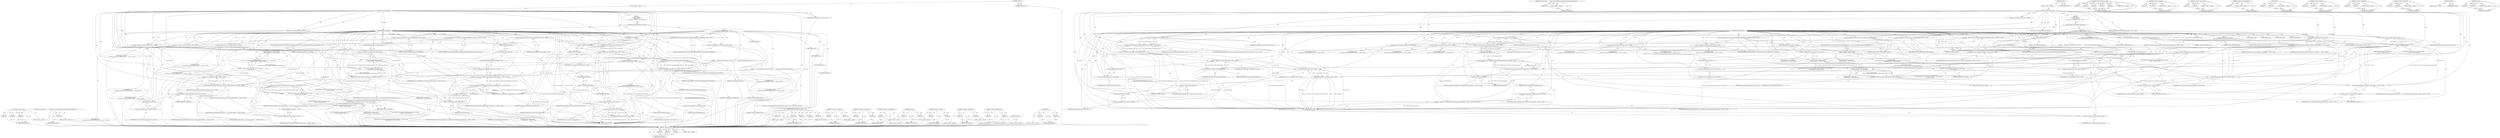 digraph "Run" {
vulnerable_197 [label=<(METHOD,&lt;operator&gt;.new)>];
vulnerable_198 [label=<(PARAM,p1)>];
vulnerable_199 [label=<(PARAM,p2)>];
vulnerable_200 [label=<(PARAM,p3)>];
vulnerable_201 [label=<(BLOCK,&lt;empty&gt;,&lt;empty&gt;)>];
vulnerable_202 [label=<(METHOD_RETURN,ANY)>];
vulnerable_222 [label=<(METHOD,std.make_unique&lt;
           RelativeOrientationEulerAnglesFusionAlgorithmUsingAccelerometer&gt;)>];
vulnerable_223 [label=<(PARAM,p1)>];
vulnerable_224 [label=<(BLOCK,&lt;empty&gt;,&lt;empty&gt;)>];
vulnerable_225 [label=<(METHOD_RETURN,ANY)>];
vulnerable_6 [label=<(METHOD,&lt;global&gt;)<SUB>1</SUB>>];
vulnerable_7 [label=<(BLOCK,&lt;empty&gt;,&lt;empty&gt;)<SUB>1</SUB>>];
vulnerable_8 [label=<(METHOD,CreateSensorInternal)<SUB>1</SUB>>];
vulnerable_9 [label="<(PARAM,mojom::SensorType type)<SUB>2</SUB>>"];
vulnerable_10 [label="<(PARAM,mojo::ScopedSharedBufferMapping mapping)<SUB>3</SUB>>"];
vulnerable_11 [label=<(PARAM,const CreateSensorCallback&amp; callback)<SUB>4</SUB>>];
vulnerable_12 [label="<(BLOCK,{
   switch (type) {
     case mojom::SensorTyp...,{
   switch (type) {
     case mojom::SensorTyp...)<SUB>4</SUB>>"];
vulnerable_13 [label=<(CONTROL_STRUCTURE,SWITCH,switch(type))<SUB>5</SUB>>];
vulnerable_14 [label=<(IDENTIFIER,type,switch(type))<SUB>5</SUB>>];
vulnerable_15 [label="<(BLOCK,{
     case mojom::SensorType::AMBIENT_LIGHT: {...,{
     case mojom::SensorType::AMBIENT_LIGHT: {...)<SUB>5</SUB>>"];
vulnerable_16 [label=<(JUMP_TARGET,case)<SUB>6</SUB>>];
vulnerable_17 [label="<(&lt;operator&gt;.fieldAccess,mojom::SensorType::AMBIENT_LIGHT)<SUB>6</SUB>>"];
vulnerable_18 [label="<(&lt;operator&gt;.fieldAccess,mojom::SensorType)<SUB>6</SUB>>"];
vulnerable_19 [label="<(IDENTIFIER,mojom,{
     case mojom::SensorType::AMBIENT_LIGHT: {...)<SUB>6</SUB>>"];
vulnerable_20 [label="<(IDENTIFIER,SensorType,{
     case mojom::SensorType::AMBIENT_LIGHT: {...)<SUB>6</SUB>>"];
vulnerable_21 [label=<(FIELD_IDENTIFIER,AMBIENT_LIGHT,AMBIENT_LIGHT)<SUB>6</SUB>>];
vulnerable_22 [label=<(BLOCK,{
       scoped_refptr&lt;PlatformSensor&gt; sensor =...,{
       scoped_refptr&lt;PlatformSensor&gt; sensor =...)<SUB>6</SUB>>];
vulnerable_23 [label=<(&lt;operator&gt;.assignment,scoped_refptr&lt;PlatformSensor&gt; sensor =
        ...)<SUB>7</SUB>>];
vulnerable_24 [label=<(&lt;operator&gt;.greaterThan,scoped_refptr&lt;PlatformSensor&gt; sensor)<SUB>7</SUB>>];
vulnerable_25 [label=<(&lt;operator&gt;.lessThan,scoped_refptr&lt;PlatformSensor)<SUB>7</SUB>>];
vulnerable_26 [label=<(IDENTIFIER,scoped_refptr,scoped_refptr&lt;PlatformSensor)<SUB>7</SUB>>];
vulnerable_27 [label=<(IDENTIFIER,PlatformSensor,scoped_refptr&lt;PlatformSensor)<SUB>7</SUB>>];
vulnerable_28 [label=<(IDENTIFIER,sensor,scoped_refptr&lt;PlatformSensor&gt; sensor)<SUB>7</SUB>>];
vulnerable_29 [label="<(&lt;operator&gt;.new,new PlatformSensorAmbientLightMac(std::move(map...)<SUB>8</SUB>>"];
vulnerable_30 [label="<(IDENTIFIER,PlatformSensorAmbientLightMac,new PlatformSensorAmbientLightMac(std::move(map...)<SUB>8</SUB>>"];
vulnerable_31 [label="<(std.move,std::move(mapping))<SUB>8</SUB>>"];
vulnerable_32 [label="<(&lt;operator&gt;.fieldAccess,std::move)<SUB>8</SUB>>"];
vulnerable_33 [label="<(IDENTIFIER,std,std::move(mapping))<SUB>8</SUB>>"];
vulnerable_34 [label=<(FIELD_IDENTIFIER,move,move)<SUB>8</SUB>>];
vulnerable_35 [label="<(IDENTIFIER,mapping,std::move(mapping))<SUB>8</SUB>>"];
vulnerable_36 [label="<(LITERAL,this,new PlatformSensorAmbientLightMac(std::move(map...)<SUB>8</SUB>>"];
vulnerable_37 [label="<(Run,callback.Run(std::move(sensor)))<SUB>9</SUB>>"];
vulnerable_38 [label=<(&lt;operator&gt;.fieldAccess,callback.Run)<SUB>9</SUB>>];
vulnerable_39 [label="<(IDENTIFIER,callback,callback.Run(std::move(sensor)))<SUB>9</SUB>>"];
vulnerable_40 [label=<(FIELD_IDENTIFIER,Run,Run)<SUB>9</SUB>>];
vulnerable_41 [label="<(std.move,std::move(sensor))<SUB>9</SUB>>"];
vulnerable_42 [label="<(&lt;operator&gt;.fieldAccess,std::move)<SUB>9</SUB>>"];
vulnerable_43 [label="<(IDENTIFIER,std,std::move(sensor))<SUB>9</SUB>>"];
vulnerable_44 [label=<(FIELD_IDENTIFIER,move,move)<SUB>9</SUB>>];
vulnerable_45 [label="<(IDENTIFIER,sensor,std::move(sensor))<SUB>9</SUB>>"];
vulnerable_46 [label=<(CONTROL_STRUCTURE,BREAK,break;)<SUB>10</SUB>>];
vulnerable_47 [label=<(JUMP_TARGET,case)<SUB>12</SUB>>];
vulnerable_48 [label="<(&lt;operator&gt;.fieldAccess,mojom::SensorType::ACCELEROMETER)<SUB>12</SUB>>"];
vulnerable_49 [label="<(&lt;operator&gt;.fieldAccess,mojom::SensorType)<SUB>12</SUB>>"];
vulnerable_50 [label="<(IDENTIFIER,mojom,{
     case mojom::SensorType::AMBIENT_LIGHT: {...)<SUB>12</SUB>>"];
vulnerable_51 [label="<(IDENTIFIER,SensorType,{
     case mojom::SensorType::AMBIENT_LIGHT: {...)<SUB>12</SUB>>"];
vulnerable_52 [label=<(FIELD_IDENTIFIER,ACCELEROMETER,ACCELEROMETER)<SUB>12</SUB>>];
vulnerable_53 [label="<(BLOCK,{
       callback.Run(base::MakeRefCounted&lt;Plat...,{
       callback.Run(base::MakeRefCounted&lt;Plat...)<SUB>12</SUB>>"];
vulnerable_54 [label="<(Run,callback.Run(base::MakeRefCounted&lt;PlatformSenso...)<SUB>13</SUB>>"];
vulnerable_55 [label=<(&lt;operator&gt;.fieldAccess,callback.Run)<SUB>13</SUB>>];
vulnerable_56 [label="<(IDENTIFIER,callback,callback.Run(base::MakeRefCounted&lt;PlatformSenso...)<SUB>13</SUB>>"];
vulnerable_57 [label=<(FIELD_IDENTIFIER,Run,Run)<SUB>13</SUB>>];
vulnerable_58 [label="<(&lt;operator&gt;.greaterThan,base::MakeRefCounted&lt;PlatformSensorAcceleromete...)<SUB>13</SUB>>"];
vulnerable_59 [label="<(&lt;operator&gt;.lessThan,base::MakeRefCounted&lt;PlatformSensorAcceleromete...)<SUB>13</SUB>>"];
vulnerable_60 [label="<(&lt;operator&gt;.fieldAccess,base::MakeRefCounted)<SUB>13</SUB>>"];
vulnerable_61 [label="<(IDENTIFIER,base,base::MakeRefCounted&lt;PlatformSensorAcceleromete...)<SUB>13</SUB>>"];
vulnerable_62 [label=<(FIELD_IDENTIFIER,MakeRefCounted,MakeRefCounted)<SUB>13</SUB>>];
vulnerable_63 [label="<(IDENTIFIER,PlatformSensorAccelerometerMac,base::MakeRefCounted&lt;PlatformSensorAcceleromete...)<SUB>13</SUB>>"];
vulnerable_64 [label="<(&lt;operator&gt;.bracketedPrimary,(
          std::move(mapping), this))<SUB>13</SUB>>"];
vulnerable_65 [label="<(&lt;operator&gt;.expressionList,std::move(mapping), this)<SUB>14</SUB>>"];
vulnerable_66 [label="<(std.move,std::move(mapping))<SUB>14</SUB>>"];
vulnerable_67 [label="<(&lt;operator&gt;.fieldAccess,std::move)<SUB>14</SUB>>"];
vulnerable_68 [label="<(IDENTIFIER,std,std::move(mapping))<SUB>14</SUB>>"];
vulnerable_69 [label=<(FIELD_IDENTIFIER,move,move)<SUB>14</SUB>>];
vulnerable_70 [label="<(IDENTIFIER,mapping,std::move(mapping))<SUB>14</SUB>>"];
vulnerable_71 [label="<(LITERAL,this,std::move(mapping), this)<SUB>14</SUB>>"];
vulnerable_72 [label=<(CONTROL_STRUCTURE,BREAK,break;)<SUB>15</SUB>>];
vulnerable_73 [label=<(JUMP_TARGET,case)<SUB>17</SUB>>];
vulnerable_74 [label="<(&lt;operator&gt;.fieldAccess,mojom::SensorType::RELATIVE_ORIENTATION_EULER_A...)<SUB>17</SUB>>"];
vulnerable_75 [label="<(&lt;operator&gt;.fieldAccess,mojom::SensorType)<SUB>17</SUB>>"];
vulnerable_76 [label="<(IDENTIFIER,mojom,{
     case mojom::SensorType::AMBIENT_LIGHT: {...)<SUB>17</SUB>>"];
vulnerable_77 [label="<(IDENTIFIER,SensorType,{
     case mojom::SensorType::AMBIENT_LIGHT: {...)<SUB>17</SUB>>"];
vulnerable_78 [label=<(FIELD_IDENTIFIER,RELATIVE_ORIENTATION_EULER_ANGLES,RELATIVE_ORIENTATION_EULER_ANGLES)<SUB>17</SUB>>];
vulnerable_79 [label="<(BLOCK,{
       auto fusion_algorithm = std::make_uniq...,{
       auto fusion_algorithm = std::make_uniq...)<SUB>17</SUB>>"];
vulnerable_80 [label="<(LOCAL,auto fusion_algorithm: auto)<SUB>18</SUB>>"];
vulnerable_81 [label="<(&lt;operator&gt;.assignment,fusion_algorithm = std::make_unique&lt;
          ...)<SUB>18</SUB>>"];
vulnerable_82 [label="<(IDENTIFIER,fusion_algorithm,fusion_algorithm = std::make_unique&lt;
          ...)<SUB>18</SUB>>"];
vulnerable_83 [label="<(std.make_unique&lt;
           RelativeOrientationEulerAnglesFusionAlgorithmUsingAccelerometer&gt;,std::make_unique&lt;
           RelativeOrientatio...)<SUB>18</SUB>>"];
vulnerable_84 [label="<(&lt;operator&gt;.fieldAccess,std::make_unique&lt;
           RelativeOrientatio...)<SUB>18</SUB>>"];
vulnerable_85 [label="<(IDENTIFIER,std,std::make_unique&lt;
           RelativeOrientatio...)<SUB>18</SUB>>"];
vulnerable_86 [label=<(FIELD_IDENTIFIER,make_unique&lt;RelativeOrientationEulerAnglesFusio...,make_unique&lt;RelativeOrientationEulerAnglesFusio...)<SUB>18</SUB>>];
vulnerable_87 [label="<(PlatformSensorFusion.Create,PlatformSensorFusion::Create(std::move(mapping)...)<SUB>20</SUB>>"];
vulnerable_88 [label="<(&lt;operator&gt;.fieldAccess,PlatformSensorFusion::Create)<SUB>20</SUB>>"];
vulnerable_89 [label="<(IDENTIFIER,PlatformSensorFusion,PlatformSensorFusion::Create(std::move(mapping)...)<SUB>20</SUB>>"];
vulnerable_90 [label=<(FIELD_IDENTIFIER,Create,Create)<SUB>20</SUB>>];
vulnerable_91 [label="<(std.move,std::move(mapping))<SUB>20</SUB>>"];
vulnerable_92 [label="<(&lt;operator&gt;.fieldAccess,std::move)<SUB>20</SUB>>"];
vulnerable_93 [label="<(IDENTIFIER,std,std::move(mapping))<SUB>20</SUB>>"];
vulnerable_94 [label=<(FIELD_IDENTIFIER,move,move)<SUB>20</SUB>>];
vulnerable_95 [label="<(IDENTIFIER,mapping,std::move(mapping))<SUB>20</SUB>>"];
vulnerable_96 [label="<(LITERAL,this,PlatformSensorFusion::Create(std::move(mapping)...)<SUB>20</SUB>>"];
vulnerable_97 [label="<(std.move,std::move(fusion_algorithm))<SUB>21</SUB>>"];
vulnerable_98 [label="<(&lt;operator&gt;.fieldAccess,std::move)<SUB>21</SUB>>"];
vulnerable_99 [label="<(IDENTIFIER,std,std::move(fusion_algorithm))<SUB>21</SUB>>"];
vulnerable_100 [label=<(FIELD_IDENTIFIER,move,move)<SUB>21</SUB>>];
vulnerable_101 [label="<(IDENTIFIER,fusion_algorithm,std::move(fusion_algorithm))<SUB>21</SUB>>"];
vulnerable_102 [label="<(IDENTIFIER,callback,PlatformSensorFusion::Create(std::move(mapping)...)<SUB>21</SUB>>"];
vulnerable_103 [label=<(CONTROL_STRUCTURE,BREAK,break;)<SUB>22</SUB>>];
vulnerable_104 [label=<(JUMP_TARGET,case)<SUB>24</SUB>>];
vulnerable_105 [label="<(&lt;operator&gt;.fieldAccess,mojom::SensorType::RELATIVE_ORIENTATION_QUATERNION)<SUB>24</SUB>>"];
vulnerable_106 [label="<(&lt;operator&gt;.fieldAccess,mojom::SensorType)<SUB>24</SUB>>"];
vulnerable_107 [label="<(IDENTIFIER,mojom,{
     case mojom::SensorType::AMBIENT_LIGHT: {...)<SUB>24</SUB>>"];
vulnerable_108 [label="<(IDENTIFIER,SensorType,{
     case mojom::SensorType::AMBIENT_LIGHT: {...)<SUB>24</SUB>>"];
vulnerable_109 [label=<(FIELD_IDENTIFIER,RELATIVE_ORIENTATION_QUATERNION,RELATIVE_ORIENTATION_QUATERNION)<SUB>24</SUB>>];
vulnerable_110 [label=<(BLOCK,{
      auto orientation_quaternion_fusion_algo...,{
      auto orientation_quaternion_fusion_algo...)<SUB>24</SUB>>];
vulnerable_111 [label="<(LOCAL,auto orientation_quaternion_fusion_algorithm_using_euler_angles: auto)<SUB>25</SUB>>"];
vulnerable_112 [label=<(&lt;operator&gt;.assignment,orientation_quaternion_fusion_algorithm_using_e...)<SUB>25</SUB>>];
vulnerable_113 [label=<(IDENTIFIER,orientation_quaternion_fusion_algorithm_using_e...,orientation_quaternion_fusion_algorithm_using_e...)<SUB>25</SUB>>];
vulnerable_114 [label="<(&lt;operator&gt;.greaterThan,std::make_unique&lt;
              OrientationQuat...)<SUB>26</SUB>>"];
vulnerable_115 [label="<(&lt;operator&gt;.lessThan,std::make_unique&lt;
              OrientationQuat...)<SUB>26</SUB>>"];
vulnerable_116 [label="<(&lt;operator&gt;.fieldAccess,std::make_unique)<SUB>26</SUB>>"];
vulnerable_117 [label="<(IDENTIFIER,std,std::make_unique&lt;
              OrientationQuat...)<SUB>26</SUB>>"];
vulnerable_118 [label=<(FIELD_IDENTIFIER,make_unique,make_unique)<SUB>26</SUB>>];
vulnerable_119 [label="<(IDENTIFIER,OrientationQuaternionFusionAlgorithmUsingEulerA...,std::make_unique&lt;
              OrientationQuat...)<SUB>27</SUB>>"];
vulnerable_120 [label="<(LITERAL,false,std::make_unique&lt;
              OrientationQuat...)<SUB>28</SUB>>"];
vulnerable_121 [label="<(PlatformSensorFusion.Create,PlatformSensorFusion::Create(
          std::mo...)<SUB>29</SUB>>"];
vulnerable_122 [label="<(&lt;operator&gt;.fieldAccess,PlatformSensorFusion::Create)<SUB>29</SUB>>"];
vulnerable_123 [label="<(IDENTIFIER,PlatformSensorFusion,PlatformSensorFusion::Create(
          std::mo...)<SUB>29</SUB>>"];
vulnerable_124 [label=<(FIELD_IDENTIFIER,Create,Create)<SUB>29</SUB>>];
vulnerable_125 [label="<(std.move,std::move(mapping))<SUB>30</SUB>>"];
vulnerable_126 [label="<(&lt;operator&gt;.fieldAccess,std::move)<SUB>30</SUB>>"];
vulnerable_127 [label="<(IDENTIFIER,std,std::move(mapping))<SUB>30</SUB>>"];
vulnerable_128 [label=<(FIELD_IDENTIFIER,move,move)<SUB>30</SUB>>];
vulnerable_129 [label="<(IDENTIFIER,mapping,std::move(mapping))<SUB>30</SUB>>"];
vulnerable_130 [label="<(LITERAL,this,PlatformSensorFusion::Create(
          std::mo...)<SUB>30</SUB>>"];
vulnerable_131 [label="<(std.move,std::move(orientation_quaternion_fusion_algorit...)<SUB>31</SUB>>"];
vulnerable_132 [label="<(&lt;operator&gt;.fieldAccess,std::move)<SUB>31</SUB>>"];
vulnerable_133 [label="<(IDENTIFIER,std,std::move(orientation_quaternion_fusion_algorit...)<SUB>31</SUB>>"];
vulnerable_134 [label=<(FIELD_IDENTIFIER,move,move)<SUB>31</SUB>>];
vulnerable_135 [label="<(IDENTIFIER,orientation_quaternion_fusion_algorithm_using_e...,std::move(orientation_quaternion_fusion_algorit...)<SUB>31</SUB>>"];
vulnerable_136 [label="<(IDENTIFIER,callback,PlatformSensorFusion::Create(
          std::mo...)<SUB>32</SUB>>"];
vulnerable_137 [label=<(CONTROL_STRUCTURE,BREAK,break;)<SUB>33</SUB>>];
vulnerable_138 [label=<(JUMP_TARGET,default)<SUB>35</SUB>>];
vulnerable_139 [label=<(Run,callback.Run(nullptr))<SUB>36</SUB>>];
vulnerable_140 [label=<(&lt;operator&gt;.fieldAccess,callback.Run)<SUB>36</SUB>>];
vulnerable_141 [label=<(IDENTIFIER,callback,callback.Run(nullptr))<SUB>36</SUB>>];
vulnerable_142 [label=<(FIELD_IDENTIFIER,Run,Run)<SUB>36</SUB>>];
vulnerable_143 [label=<(LITERAL,nullptr,callback.Run(nullptr))<SUB>36</SUB>>];
vulnerable_144 [label=<(METHOD_RETURN,void)<SUB>1</SUB>>];
vulnerable_146 [label=<(METHOD_RETURN,ANY)<SUB>1</SUB>>];
vulnerable_226 [label=<(METHOD,PlatformSensorFusion.Create)>];
vulnerable_227 [label=<(PARAM,p1)>];
vulnerable_228 [label=<(PARAM,p2)>];
vulnerable_229 [label=<(PARAM,p3)>];
vulnerable_230 [label=<(PARAM,p4)>];
vulnerable_231 [label=<(PARAM,p5)>];
vulnerable_232 [label=<(BLOCK,&lt;empty&gt;,&lt;empty&gt;)>];
vulnerable_233 [label=<(METHOD_RETURN,ANY)>];
vulnerable_182 [label=<(METHOD,&lt;operator&gt;.assignment)>];
vulnerable_183 [label=<(PARAM,p1)>];
vulnerable_184 [label=<(PARAM,p2)>];
vulnerable_185 [label=<(BLOCK,&lt;empty&gt;,&lt;empty&gt;)>];
vulnerable_186 [label=<(METHOD_RETURN,ANY)>];
vulnerable_217 [label=<(METHOD,&lt;operator&gt;.expressionList)>];
vulnerable_218 [label=<(PARAM,p1)>];
vulnerable_219 [label=<(PARAM,p2)>];
vulnerable_220 [label=<(BLOCK,&lt;empty&gt;,&lt;empty&gt;)>];
vulnerable_221 [label=<(METHOD_RETURN,ANY)>];
vulnerable_213 [label=<(METHOD,&lt;operator&gt;.bracketedPrimary)>];
vulnerable_214 [label=<(PARAM,p1)>];
vulnerable_215 [label=<(BLOCK,&lt;empty&gt;,&lt;empty&gt;)>];
vulnerable_216 [label=<(METHOD_RETURN,ANY)>];
vulnerable_208 [label=<(METHOD,Run)>];
vulnerable_209 [label=<(PARAM,p1)>];
vulnerable_210 [label=<(PARAM,p2)>];
vulnerable_211 [label=<(BLOCK,&lt;empty&gt;,&lt;empty&gt;)>];
vulnerable_212 [label=<(METHOD_RETURN,ANY)>];
vulnerable_192 [label=<(METHOD,&lt;operator&gt;.lessThan)>];
vulnerable_193 [label=<(PARAM,p1)>];
vulnerable_194 [label=<(PARAM,p2)>];
vulnerable_195 [label=<(BLOCK,&lt;empty&gt;,&lt;empty&gt;)>];
vulnerable_196 [label=<(METHOD_RETURN,ANY)>];
vulnerable_187 [label=<(METHOD,&lt;operator&gt;.greaterThan)>];
vulnerable_188 [label=<(PARAM,p1)>];
vulnerable_189 [label=<(PARAM,p2)>];
vulnerable_190 [label=<(BLOCK,&lt;empty&gt;,&lt;empty&gt;)>];
vulnerable_191 [label=<(METHOD_RETURN,ANY)>];
vulnerable_177 [label=<(METHOD,&lt;operator&gt;.fieldAccess)>];
vulnerable_178 [label=<(PARAM,p1)>];
vulnerable_179 [label=<(PARAM,p2)>];
vulnerable_180 [label=<(BLOCK,&lt;empty&gt;,&lt;empty&gt;)>];
vulnerable_181 [label=<(METHOD_RETURN,ANY)>];
vulnerable_171 [label=<(METHOD,&lt;global&gt;)<SUB>1</SUB>>];
vulnerable_172 [label=<(BLOCK,&lt;empty&gt;,&lt;empty&gt;)>];
vulnerable_173 [label=<(METHOD_RETURN,ANY)>];
vulnerable_203 [label=<(METHOD,std.move)>];
vulnerable_204 [label=<(PARAM,p1)>];
vulnerable_205 [label=<(PARAM,p2)>];
vulnerable_206 [label=<(BLOCK,&lt;empty&gt;,&lt;empty&gt;)>];
vulnerable_207 [label=<(METHOD_RETURN,ANY)>];
fixed_181 [label=<(METHOD,&lt;operator&gt;.new)>];
fixed_182 [label=<(PARAM,p1)>];
fixed_183 [label=<(PARAM,p2)>];
fixed_184 [label=<(PARAM,p3)>];
fixed_185 [label=<(BLOCK,&lt;empty&gt;,&lt;empty&gt;)>];
fixed_186 [label=<(METHOD_RETURN,ANY)>];
fixed_206 [label=<(METHOD,std.make_unique&lt;
           RelativeOrientationEulerAnglesFusionAlgorithmUsingAccelerometer&gt;)>];
fixed_207 [label=<(PARAM,p1)>];
fixed_208 [label=<(BLOCK,&lt;empty&gt;,&lt;empty&gt;)>];
fixed_209 [label=<(METHOD_RETURN,ANY)>];
fixed_6 [label=<(METHOD,&lt;global&gt;)<SUB>1</SUB>>];
fixed_7 [label=<(BLOCK,&lt;empty&gt;,&lt;empty&gt;)<SUB>1</SUB>>];
fixed_8 [label=<(METHOD,CreateSensorInternal)<SUB>1</SUB>>];
fixed_9 [label="<(PARAM,mojom::SensorType type)<SUB>2</SUB>>"];
fixed_10 [label=<(PARAM,SensorReadingSharedBuffer* reading_buffer)<SUB>3</SUB>>];
fixed_11 [label=<(PARAM,const CreateSensorCallback&amp; callback)<SUB>4</SUB>>];
fixed_12 [label="<(BLOCK,{
   switch (type) {
     case mojom::SensorTyp...,{
   switch (type) {
     case mojom::SensorTyp...)<SUB>4</SUB>>"];
fixed_13 [label=<(CONTROL_STRUCTURE,SWITCH,switch(type))<SUB>5</SUB>>];
fixed_14 [label=<(IDENTIFIER,type,switch(type))<SUB>5</SUB>>];
fixed_15 [label="<(BLOCK,{
     case mojom::SensorType::AMBIENT_LIGHT: {...,{
     case mojom::SensorType::AMBIENT_LIGHT: {...)<SUB>5</SUB>>"];
fixed_16 [label=<(JUMP_TARGET,case)<SUB>6</SUB>>];
fixed_17 [label="<(&lt;operator&gt;.fieldAccess,mojom::SensorType::AMBIENT_LIGHT)<SUB>6</SUB>>"];
fixed_18 [label="<(&lt;operator&gt;.fieldAccess,mojom::SensorType)<SUB>6</SUB>>"];
fixed_19 [label="<(IDENTIFIER,mojom,{
     case mojom::SensorType::AMBIENT_LIGHT: {...)<SUB>6</SUB>>"];
fixed_20 [label="<(IDENTIFIER,SensorType,{
     case mojom::SensorType::AMBIENT_LIGHT: {...)<SUB>6</SUB>>"];
fixed_21 [label=<(FIELD_IDENTIFIER,AMBIENT_LIGHT,AMBIENT_LIGHT)<SUB>6</SUB>>];
fixed_22 [label=<(BLOCK,{
       scoped_refptr&lt;PlatformSensor&gt; sensor =...,{
       scoped_refptr&lt;PlatformSensor&gt; sensor =...)<SUB>6</SUB>>];
fixed_23 [label=<(&lt;operator&gt;.assignment,scoped_refptr&lt;PlatformSensor&gt; sensor =
        ...)<SUB>7</SUB>>];
fixed_24 [label=<(&lt;operator&gt;.greaterThan,scoped_refptr&lt;PlatformSensor&gt; sensor)<SUB>7</SUB>>];
fixed_25 [label=<(&lt;operator&gt;.lessThan,scoped_refptr&lt;PlatformSensor)<SUB>7</SUB>>];
fixed_26 [label=<(IDENTIFIER,scoped_refptr,scoped_refptr&lt;PlatformSensor)<SUB>7</SUB>>];
fixed_27 [label=<(IDENTIFIER,PlatformSensor,scoped_refptr&lt;PlatformSensor)<SUB>7</SUB>>];
fixed_28 [label=<(IDENTIFIER,sensor,scoped_refptr&lt;PlatformSensor&gt; sensor)<SUB>7</SUB>>];
fixed_29 [label=<(&lt;operator&gt;.new,new PlatformSensorAmbientLightMac(reading_buffe...)<SUB>8</SUB>>];
fixed_30 [label=<(IDENTIFIER,PlatformSensorAmbientLightMac,new PlatformSensorAmbientLightMac(reading_buffe...)<SUB>8</SUB>>];
fixed_31 [label=<(IDENTIFIER,reading_buffer,new PlatformSensorAmbientLightMac(reading_buffe...)<SUB>8</SUB>>];
fixed_32 [label=<(LITERAL,this,new PlatformSensorAmbientLightMac(reading_buffe...)<SUB>8</SUB>>];
fixed_33 [label="<(Run,callback.Run(std::move(sensor)))<SUB>9</SUB>>"];
fixed_34 [label=<(&lt;operator&gt;.fieldAccess,callback.Run)<SUB>9</SUB>>];
fixed_35 [label="<(IDENTIFIER,callback,callback.Run(std::move(sensor)))<SUB>9</SUB>>"];
fixed_36 [label=<(FIELD_IDENTIFIER,Run,Run)<SUB>9</SUB>>];
fixed_37 [label="<(std.move,std::move(sensor))<SUB>9</SUB>>"];
fixed_38 [label="<(&lt;operator&gt;.fieldAccess,std::move)<SUB>9</SUB>>"];
fixed_39 [label="<(IDENTIFIER,std,std::move(sensor))<SUB>9</SUB>>"];
fixed_40 [label=<(FIELD_IDENTIFIER,move,move)<SUB>9</SUB>>];
fixed_41 [label="<(IDENTIFIER,sensor,std::move(sensor))<SUB>9</SUB>>"];
fixed_42 [label=<(CONTROL_STRUCTURE,BREAK,break;)<SUB>10</SUB>>];
fixed_43 [label=<(JUMP_TARGET,case)<SUB>12</SUB>>];
fixed_44 [label="<(&lt;operator&gt;.fieldAccess,mojom::SensorType::ACCELEROMETER)<SUB>12</SUB>>"];
fixed_45 [label="<(&lt;operator&gt;.fieldAccess,mojom::SensorType)<SUB>12</SUB>>"];
fixed_46 [label="<(IDENTIFIER,mojom,{
     case mojom::SensorType::AMBIENT_LIGHT: {...)<SUB>12</SUB>>"];
fixed_47 [label="<(IDENTIFIER,SensorType,{
     case mojom::SensorType::AMBIENT_LIGHT: {...)<SUB>12</SUB>>"];
fixed_48 [label=<(FIELD_IDENTIFIER,ACCELEROMETER,ACCELEROMETER)<SUB>12</SUB>>];
fixed_49 [label="<(BLOCK,{
       callback.Run(base::MakeRefCounted&lt;Plat...,{
       callback.Run(base::MakeRefCounted&lt;Plat...)<SUB>12</SUB>>"];
fixed_50 [label="<(Run,callback.Run(base::MakeRefCounted&lt;PlatformSenso...)<SUB>13</SUB>>"];
fixed_51 [label=<(&lt;operator&gt;.fieldAccess,callback.Run)<SUB>13</SUB>>];
fixed_52 [label="<(IDENTIFIER,callback,callback.Run(base::MakeRefCounted&lt;PlatformSenso...)<SUB>13</SUB>>"];
fixed_53 [label=<(FIELD_IDENTIFIER,Run,Run)<SUB>13</SUB>>];
fixed_54 [label="<(&lt;operator&gt;.greaterThan,base::MakeRefCounted&lt;PlatformSensorAcceleromete...)<SUB>13</SUB>>"];
fixed_55 [label="<(&lt;operator&gt;.lessThan,base::MakeRefCounted&lt;PlatformSensorAcceleromete...)<SUB>13</SUB>>"];
fixed_56 [label="<(&lt;operator&gt;.fieldAccess,base::MakeRefCounted)<SUB>13</SUB>>"];
fixed_57 [label="<(IDENTIFIER,base,base::MakeRefCounted&lt;PlatformSensorAcceleromete...)<SUB>13</SUB>>"];
fixed_58 [label=<(FIELD_IDENTIFIER,MakeRefCounted,MakeRefCounted)<SUB>13</SUB>>];
fixed_59 [label="<(IDENTIFIER,PlatformSensorAccelerometerMac,base::MakeRefCounted&lt;PlatformSensorAcceleromete...)<SUB>13</SUB>>"];
fixed_60 [label=<(&lt;operator&gt;.bracketedPrimary,(
          reading_buffer, this))<SUB>13</SUB>>];
fixed_61 [label=<(&lt;operator&gt;.expressionList,reading_buffer, this)<SUB>14</SUB>>];
fixed_62 [label=<(IDENTIFIER,reading_buffer,reading_buffer, this)<SUB>14</SUB>>];
fixed_63 [label=<(LITERAL,this,reading_buffer, this)<SUB>14</SUB>>];
fixed_64 [label=<(CONTROL_STRUCTURE,BREAK,break;)<SUB>15</SUB>>];
fixed_65 [label=<(JUMP_TARGET,case)<SUB>17</SUB>>];
fixed_66 [label="<(&lt;operator&gt;.fieldAccess,mojom::SensorType::RELATIVE_ORIENTATION_EULER_A...)<SUB>17</SUB>>"];
fixed_67 [label="<(&lt;operator&gt;.fieldAccess,mojom::SensorType)<SUB>17</SUB>>"];
fixed_68 [label="<(IDENTIFIER,mojom,{
     case mojom::SensorType::AMBIENT_LIGHT: {...)<SUB>17</SUB>>"];
fixed_69 [label="<(IDENTIFIER,SensorType,{
     case mojom::SensorType::AMBIENT_LIGHT: {...)<SUB>17</SUB>>"];
fixed_70 [label=<(FIELD_IDENTIFIER,RELATIVE_ORIENTATION_EULER_ANGLES,RELATIVE_ORIENTATION_EULER_ANGLES)<SUB>17</SUB>>];
fixed_71 [label="<(BLOCK,{
       auto fusion_algorithm = std::make_uniq...,{
       auto fusion_algorithm = std::make_uniq...)<SUB>17</SUB>>"];
fixed_72 [label="<(LOCAL,auto fusion_algorithm: auto)<SUB>18</SUB>>"];
fixed_73 [label="<(&lt;operator&gt;.assignment,fusion_algorithm = std::make_unique&lt;
          ...)<SUB>18</SUB>>"];
fixed_74 [label="<(IDENTIFIER,fusion_algorithm,fusion_algorithm = std::make_unique&lt;
          ...)<SUB>18</SUB>>"];
fixed_75 [label="<(std.make_unique&lt;
           RelativeOrientationEulerAnglesFusionAlgorithmUsingAccelerometer&gt;,std::make_unique&lt;
           RelativeOrientatio...)<SUB>18</SUB>>"];
fixed_76 [label="<(&lt;operator&gt;.fieldAccess,std::make_unique&lt;
           RelativeOrientatio...)<SUB>18</SUB>>"];
fixed_77 [label="<(IDENTIFIER,std,std::make_unique&lt;
           RelativeOrientatio...)<SUB>18</SUB>>"];
fixed_78 [label=<(FIELD_IDENTIFIER,make_unique&lt;RelativeOrientationEulerAnglesFusio...,make_unique&lt;RelativeOrientationEulerAnglesFusio...)<SUB>18</SUB>>];
fixed_79 [label="<(PlatformSensorFusion.Create,PlatformSensorFusion::Create(reading_buffer, th...)<SUB>20</SUB>>"];
fixed_80 [label="<(&lt;operator&gt;.fieldAccess,PlatformSensorFusion::Create)<SUB>20</SUB>>"];
fixed_81 [label="<(IDENTIFIER,PlatformSensorFusion,PlatformSensorFusion::Create(reading_buffer, th...)<SUB>20</SUB>>"];
fixed_82 [label=<(FIELD_IDENTIFIER,Create,Create)<SUB>20</SUB>>];
fixed_83 [label="<(IDENTIFIER,reading_buffer,PlatformSensorFusion::Create(reading_buffer, th...)<SUB>20</SUB>>"];
fixed_84 [label="<(LITERAL,this,PlatformSensorFusion::Create(reading_buffer, th...)<SUB>20</SUB>>"];
fixed_85 [label="<(std.move,std::move(fusion_algorithm))<SUB>21</SUB>>"];
fixed_86 [label="<(&lt;operator&gt;.fieldAccess,std::move)<SUB>21</SUB>>"];
fixed_87 [label="<(IDENTIFIER,std,std::move(fusion_algorithm))<SUB>21</SUB>>"];
fixed_88 [label=<(FIELD_IDENTIFIER,move,move)<SUB>21</SUB>>];
fixed_89 [label="<(IDENTIFIER,fusion_algorithm,std::move(fusion_algorithm))<SUB>21</SUB>>"];
fixed_90 [label="<(IDENTIFIER,callback,PlatformSensorFusion::Create(reading_buffer, th...)<SUB>21</SUB>>"];
fixed_91 [label=<(CONTROL_STRUCTURE,BREAK,break;)<SUB>22</SUB>>];
fixed_92 [label=<(JUMP_TARGET,case)<SUB>24</SUB>>];
fixed_93 [label="<(&lt;operator&gt;.fieldAccess,mojom::SensorType::RELATIVE_ORIENTATION_QUATERNION)<SUB>24</SUB>>"];
fixed_94 [label="<(&lt;operator&gt;.fieldAccess,mojom::SensorType)<SUB>24</SUB>>"];
fixed_95 [label="<(IDENTIFIER,mojom,{
     case mojom::SensorType::AMBIENT_LIGHT: {...)<SUB>24</SUB>>"];
fixed_96 [label="<(IDENTIFIER,SensorType,{
     case mojom::SensorType::AMBIENT_LIGHT: {...)<SUB>24</SUB>>"];
fixed_97 [label=<(FIELD_IDENTIFIER,RELATIVE_ORIENTATION_QUATERNION,RELATIVE_ORIENTATION_QUATERNION)<SUB>24</SUB>>];
fixed_98 [label=<(BLOCK,{
      auto orientation_quaternion_fusion_algo...,{
      auto orientation_quaternion_fusion_algo...)<SUB>24</SUB>>];
fixed_99 [label="<(LOCAL,auto orientation_quaternion_fusion_algorithm_using_euler_angles: auto)<SUB>25</SUB>>"];
fixed_100 [label=<(&lt;operator&gt;.assignment,orientation_quaternion_fusion_algorithm_using_e...)<SUB>25</SUB>>];
fixed_101 [label=<(IDENTIFIER,orientation_quaternion_fusion_algorithm_using_e...,orientation_quaternion_fusion_algorithm_using_e...)<SUB>25</SUB>>];
fixed_102 [label="<(&lt;operator&gt;.greaterThan,std::make_unique&lt;
              OrientationQuat...)<SUB>26</SUB>>"];
fixed_103 [label="<(&lt;operator&gt;.lessThan,std::make_unique&lt;
              OrientationQuat...)<SUB>26</SUB>>"];
fixed_104 [label="<(&lt;operator&gt;.fieldAccess,std::make_unique)<SUB>26</SUB>>"];
fixed_105 [label="<(IDENTIFIER,std,std::make_unique&lt;
              OrientationQuat...)<SUB>26</SUB>>"];
fixed_106 [label=<(FIELD_IDENTIFIER,make_unique,make_unique)<SUB>26</SUB>>];
fixed_107 [label="<(IDENTIFIER,OrientationQuaternionFusionAlgorithmUsingEulerA...,std::make_unique&lt;
              OrientationQuat...)<SUB>27</SUB>>"];
fixed_108 [label="<(LITERAL,false,std::make_unique&lt;
              OrientationQuat...)<SUB>28</SUB>>"];
fixed_109 [label="<(PlatformSensorFusion.Create,PlatformSensorFusion::Create(
          reading...)<SUB>29</SUB>>"];
fixed_110 [label="<(&lt;operator&gt;.fieldAccess,PlatformSensorFusion::Create)<SUB>29</SUB>>"];
fixed_111 [label="<(IDENTIFIER,PlatformSensorFusion,PlatformSensorFusion::Create(
          reading...)<SUB>29</SUB>>"];
fixed_112 [label=<(FIELD_IDENTIFIER,Create,Create)<SUB>29</SUB>>];
fixed_113 [label="<(IDENTIFIER,reading_buffer,PlatformSensorFusion::Create(
          reading...)<SUB>30</SUB>>"];
fixed_114 [label="<(LITERAL,this,PlatformSensorFusion::Create(
          reading...)<SUB>30</SUB>>"];
fixed_115 [label="<(std.move,std::move(orientation_quaternion_fusion_algorit...)<SUB>31</SUB>>"];
fixed_116 [label="<(&lt;operator&gt;.fieldAccess,std::move)<SUB>31</SUB>>"];
fixed_117 [label="<(IDENTIFIER,std,std::move(orientation_quaternion_fusion_algorit...)<SUB>31</SUB>>"];
fixed_118 [label=<(FIELD_IDENTIFIER,move,move)<SUB>31</SUB>>];
fixed_119 [label="<(IDENTIFIER,orientation_quaternion_fusion_algorithm_using_e...,std::move(orientation_quaternion_fusion_algorit...)<SUB>31</SUB>>"];
fixed_120 [label="<(IDENTIFIER,callback,PlatformSensorFusion::Create(
          reading...)<SUB>32</SUB>>"];
fixed_121 [label=<(CONTROL_STRUCTURE,BREAK,break;)<SUB>33</SUB>>];
fixed_122 [label=<(JUMP_TARGET,default)<SUB>35</SUB>>];
fixed_123 [label=<(Run,callback.Run(nullptr))<SUB>36</SUB>>];
fixed_124 [label=<(&lt;operator&gt;.fieldAccess,callback.Run)<SUB>36</SUB>>];
fixed_125 [label=<(IDENTIFIER,callback,callback.Run(nullptr))<SUB>36</SUB>>];
fixed_126 [label=<(FIELD_IDENTIFIER,Run,Run)<SUB>36</SUB>>];
fixed_127 [label=<(LITERAL,nullptr,callback.Run(nullptr))<SUB>36</SUB>>];
fixed_128 [label=<(METHOD_RETURN,void)<SUB>1</SUB>>];
fixed_130 [label=<(METHOD_RETURN,ANY)<SUB>1</SUB>>];
fixed_210 [label=<(METHOD,PlatformSensorFusion.Create)>];
fixed_211 [label=<(PARAM,p1)>];
fixed_212 [label=<(PARAM,p2)>];
fixed_213 [label=<(PARAM,p3)>];
fixed_214 [label=<(PARAM,p4)>];
fixed_215 [label=<(PARAM,p5)>];
fixed_216 [label=<(BLOCK,&lt;empty&gt;,&lt;empty&gt;)>];
fixed_217 [label=<(METHOD_RETURN,ANY)>];
fixed_166 [label=<(METHOD,&lt;operator&gt;.assignment)>];
fixed_167 [label=<(PARAM,p1)>];
fixed_168 [label=<(PARAM,p2)>];
fixed_169 [label=<(BLOCK,&lt;empty&gt;,&lt;empty&gt;)>];
fixed_170 [label=<(METHOD_RETURN,ANY)>];
fixed_201 [label=<(METHOD,&lt;operator&gt;.expressionList)>];
fixed_202 [label=<(PARAM,p1)>];
fixed_203 [label=<(PARAM,p2)>];
fixed_204 [label=<(BLOCK,&lt;empty&gt;,&lt;empty&gt;)>];
fixed_205 [label=<(METHOD_RETURN,ANY)>];
fixed_197 [label=<(METHOD,&lt;operator&gt;.bracketedPrimary)>];
fixed_198 [label=<(PARAM,p1)>];
fixed_199 [label=<(BLOCK,&lt;empty&gt;,&lt;empty&gt;)>];
fixed_200 [label=<(METHOD_RETURN,ANY)>];
fixed_192 [label=<(METHOD,std.move)>];
fixed_193 [label=<(PARAM,p1)>];
fixed_194 [label=<(PARAM,p2)>];
fixed_195 [label=<(BLOCK,&lt;empty&gt;,&lt;empty&gt;)>];
fixed_196 [label=<(METHOD_RETURN,ANY)>];
fixed_176 [label=<(METHOD,&lt;operator&gt;.lessThan)>];
fixed_177 [label=<(PARAM,p1)>];
fixed_178 [label=<(PARAM,p2)>];
fixed_179 [label=<(BLOCK,&lt;empty&gt;,&lt;empty&gt;)>];
fixed_180 [label=<(METHOD_RETURN,ANY)>];
fixed_171 [label=<(METHOD,&lt;operator&gt;.greaterThan)>];
fixed_172 [label=<(PARAM,p1)>];
fixed_173 [label=<(PARAM,p2)>];
fixed_174 [label=<(BLOCK,&lt;empty&gt;,&lt;empty&gt;)>];
fixed_175 [label=<(METHOD_RETURN,ANY)>];
fixed_161 [label=<(METHOD,&lt;operator&gt;.fieldAccess)>];
fixed_162 [label=<(PARAM,p1)>];
fixed_163 [label=<(PARAM,p2)>];
fixed_164 [label=<(BLOCK,&lt;empty&gt;,&lt;empty&gt;)>];
fixed_165 [label=<(METHOD_RETURN,ANY)>];
fixed_155 [label=<(METHOD,&lt;global&gt;)<SUB>1</SUB>>];
fixed_156 [label=<(BLOCK,&lt;empty&gt;,&lt;empty&gt;)>];
fixed_157 [label=<(METHOD_RETURN,ANY)>];
fixed_187 [label=<(METHOD,Run)>];
fixed_188 [label=<(PARAM,p1)>];
fixed_189 [label=<(PARAM,p2)>];
fixed_190 [label=<(BLOCK,&lt;empty&gt;,&lt;empty&gt;)>];
fixed_191 [label=<(METHOD_RETURN,ANY)>];
vulnerable_197 -> vulnerable_198  [key=0, label="AST: "];
vulnerable_197 -> vulnerable_198  [key=1, label="DDG: "];
vulnerable_197 -> vulnerable_201  [key=0, label="AST: "];
vulnerable_197 -> vulnerable_199  [key=0, label="AST: "];
vulnerable_197 -> vulnerable_199  [key=1, label="DDG: "];
vulnerable_197 -> vulnerable_202  [key=0, label="AST: "];
vulnerable_197 -> vulnerable_202  [key=1, label="CFG: "];
vulnerable_197 -> vulnerable_200  [key=0, label="AST: "];
vulnerable_197 -> vulnerable_200  [key=1, label="DDG: "];
vulnerable_198 -> vulnerable_202  [key=0, label="DDG: p1"];
vulnerable_199 -> vulnerable_202  [key=0, label="DDG: p2"];
vulnerable_200 -> vulnerable_202  [key=0, label="DDG: p3"];
vulnerable_222 -> vulnerable_223  [key=0, label="AST: "];
vulnerable_222 -> vulnerable_223  [key=1, label="DDG: "];
vulnerable_222 -> vulnerable_224  [key=0, label="AST: "];
vulnerable_222 -> vulnerable_225  [key=0, label="AST: "];
vulnerable_222 -> vulnerable_225  [key=1, label="CFG: "];
vulnerable_223 -> vulnerable_225  [key=0, label="DDG: p1"];
vulnerable_6 -> vulnerable_7  [key=0, label="AST: "];
vulnerable_6 -> vulnerable_146  [key=0, label="AST: "];
vulnerable_6 -> vulnerable_146  [key=1, label="CFG: "];
vulnerable_7 -> vulnerable_8  [key=0, label="AST: "];
vulnerable_8 -> vulnerable_9  [key=0, label="AST: "];
vulnerable_8 -> vulnerable_9  [key=1, label="DDG: "];
vulnerable_8 -> vulnerable_10  [key=0, label="AST: "];
vulnerable_8 -> vulnerable_10  [key=1, label="DDG: "];
vulnerable_8 -> vulnerable_11  [key=0, label="AST: "];
vulnerable_8 -> vulnerable_11  [key=1, label="DDG: "];
vulnerable_8 -> vulnerable_12  [key=0, label="AST: "];
vulnerable_8 -> vulnerable_144  [key=0, label="AST: "];
vulnerable_8 -> vulnerable_14  [key=0, label="CFG: "];
vulnerable_8 -> vulnerable_14  [key=1, label="DDG: "];
vulnerable_8 -> vulnerable_139  [key=0, label="DDG: "];
vulnerable_8 -> vulnerable_87  [key=0, label="DDG: "];
vulnerable_8 -> vulnerable_121  [key=0, label="DDG: "];
vulnerable_8 -> vulnerable_24  [key=0, label="DDG: "];
vulnerable_8 -> vulnerable_29  [key=0, label="DDG: "];
vulnerable_8 -> vulnerable_41  [key=0, label="DDG: "];
vulnerable_8 -> vulnerable_91  [key=0, label="DDG: "];
vulnerable_8 -> vulnerable_97  [key=0, label="DDG: "];
vulnerable_8 -> vulnerable_114  [key=0, label="DDG: "];
vulnerable_8 -> vulnerable_125  [key=0, label="DDG: "];
vulnerable_8 -> vulnerable_131  [key=0, label="DDG: "];
vulnerable_8 -> vulnerable_25  [key=0, label="DDG: "];
vulnerable_8 -> vulnerable_31  [key=0, label="DDG: "];
vulnerable_8 -> vulnerable_59  [key=0, label="DDG: "];
vulnerable_8 -> vulnerable_115  [key=0, label="DDG: "];
vulnerable_8 -> vulnerable_65  [key=0, label="DDG: "];
vulnerable_8 -> vulnerable_66  [key=0, label="DDG: "];
vulnerable_9 -> vulnerable_144  [key=0, label="DDG: type"];
vulnerable_10 -> vulnerable_91  [key=0, label="DDG: mapping"];
vulnerable_10 -> vulnerable_125  [key=0, label="DDG: mapping"];
vulnerable_10 -> vulnerable_31  [key=0, label="DDG: mapping"];
vulnerable_10 -> vulnerable_66  [key=0, label="DDG: mapping"];
vulnerable_11 -> vulnerable_144  [key=0, label="DDG: callback"];
vulnerable_11 -> vulnerable_139  [key=0, label="DDG: callback"];
vulnerable_11 -> vulnerable_37  [key=0, label="DDG: callback"];
vulnerable_11 -> vulnerable_54  [key=0, label="DDG: callback"];
vulnerable_11 -> vulnerable_87  [key=0, label="DDG: callback"];
vulnerable_11 -> vulnerable_121  [key=0, label="DDG: callback"];
vulnerable_12 -> vulnerable_13  [key=0, label="AST: "];
vulnerable_13 -> vulnerable_14  [key=0, label="AST: "];
vulnerable_13 -> vulnerable_15  [key=0, label="AST: "];
vulnerable_14 -> vulnerable_18  [key=0, label="CFG: "];
vulnerable_14 -> vulnerable_18  [key=1, label="CDG: "];
vulnerable_14 -> vulnerable_49  [key=0, label="CFG: "];
vulnerable_14 -> vulnerable_49  [key=1, label="CDG: "];
vulnerable_14 -> vulnerable_75  [key=0, label="CFG: "];
vulnerable_14 -> vulnerable_75  [key=1, label="CDG: "];
vulnerable_14 -> vulnerable_106  [key=0, label="CFG: "];
vulnerable_14 -> vulnerable_106  [key=1, label="CDG: "];
vulnerable_14 -> vulnerable_142  [key=0, label="CFG: "];
vulnerable_14 -> vulnerable_142  [key=1, label="CDG: "];
vulnerable_14 -> vulnerable_17  [key=0, label="CDG: "];
vulnerable_14 -> vulnerable_34  [key=0, label="CDG: "];
vulnerable_14 -> vulnerable_94  [key=0, label="CDG: "];
vulnerable_14 -> vulnerable_21  [key=0, label="CDG: "];
vulnerable_14 -> vulnerable_115  [key=0, label="CDG: "];
vulnerable_14 -> vulnerable_60  [key=0, label="CDG: "];
vulnerable_14 -> vulnerable_64  [key=0, label="CDG: "];
vulnerable_14 -> vulnerable_42  [key=0, label="CDG: "];
vulnerable_14 -> vulnerable_57  [key=0, label="CDG: "];
vulnerable_14 -> vulnerable_98  [key=0, label="CDG: "];
vulnerable_14 -> vulnerable_52  [key=0, label="CDG: "];
vulnerable_14 -> vulnerable_37  [key=0, label="CDG: "];
vulnerable_14 -> vulnerable_128  [key=0, label="CDG: "];
vulnerable_14 -> vulnerable_81  [key=0, label="CDG: "];
vulnerable_14 -> vulnerable_84  [key=0, label="CDG: "];
vulnerable_14 -> vulnerable_114  [key=0, label="CDG: "];
vulnerable_14 -> vulnerable_131  [key=0, label="CDG: "];
vulnerable_14 -> vulnerable_38  [key=0, label="CDG: "];
vulnerable_14 -> vulnerable_25  [key=0, label="CDG: "];
vulnerable_14 -> vulnerable_69  [key=0, label="CDG: "];
vulnerable_14 -> vulnerable_132  [key=0, label="CDG: "];
vulnerable_14 -> vulnerable_67  [key=0, label="CDG: "];
vulnerable_14 -> vulnerable_74  [key=0, label="CDG: "];
vulnerable_14 -> vulnerable_121  [key=0, label="CDG: "];
vulnerable_14 -> vulnerable_92  [key=0, label="CDG: "];
vulnerable_14 -> vulnerable_40  [key=0, label="CDG: "];
vulnerable_14 -> vulnerable_59  [key=0, label="CDG: "];
vulnerable_14 -> vulnerable_87  [key=0, label="CDG: "];
vulnerable_14 -> vulnerable_97  [key=0, label="CDG: "];
vulnerable_14 -> vulnerable_91  [key=0, label="CDG: "];
vulnerable_14 -> vulnerable_112  [key=0, label="CDG: "];
vulnerable_14 -> vulnerable_44  [key=0, label="CDG: "];
vulnerable_14 -> vulnerable_134  [key=0, label="CDG: "];
vulnerable_14 -> vulnerable_90  [key=0, label="CDG: "];
vulnerable_14 -> vulnerable_54  [key=0, label="CDG: "];
vulnerable_14 -> vulnerable_24  [key=0, label="CDG: "];
vulnerable_14 -> vulnerable_58  [key=0, label="CDG: "];
vulnerable_14 -> vulnerable_118  [key=0, label="CDG: "];
vulnerable_14 -> vulnerable_100  [key=0, label="CDG: "];
vulnerable_14 -> vulnerable_88  [key=0, label="CDG: "];
vulnerable_14 -> vulnerable_139  [key=0, label="CDG: "];
vulnerable_14 -> vulnerable_86  [key=0, label="CDG: "];
vulnerable_14 -> vulnerable_48  [key=0, label="CDG: "];
vulnerable_14 -> vulnerable_32  [key=0, label="CDG: "];
vulnerable_14 -> vulnerable_66  [key=0, label="CDG: "];
vulnerable_14 -> vulnerable_116  [key=0, label="CDG: "];
vulnerable_14 -> vulnerable_122  [key=0, label="CDG: "];
vulnerable_14 -> vulnerable_29  [key=0, label="CDG: "];
vulnerable_14 -> vulnerable_65  [key=0, label="CDG: "];
vulnerable_14 -> vulnerable_140  [key=0, label="CDG: "];
vulnerable_14 -> vulnerable_126  [key=0, label="CDG: "];
vulnerable_14 -> vulnerable_23  [key=0, label="CDG: "];
vulnerable_14 -> vulnerable_83  [key=0, label="CDG: "];
vulnerable_14 -> vulnerable_105  [key=0, label="CDG: "];
vulnerable_14 -> vulnerable_41  [key=0, label="CDG: "];
vulnerable_14 -> vulnerable_55  [key=0, label="CDG: "];
vulnerable_14 -> vulnerable_124  [key=0, label="CDG: "];
vulnerable_14 -> vulnerable_125  [key=0, label="CDG: "];
vulnerable_14 -> vulnerable_78  [key=0, label="CDG: "];
vulnerable_14 -> vulnerable_109  [key=0, label="CDG: "];
vulnerable_14 -> vulnerable_62  [key=0, label="CDG: "];
vulnerable_14 -> vulnerable_31  [key=0, label="CDG: "];
vulnerable_15 -> vulnerable_16  [key=0, label="AST: "];
vulnerable_15 -> vulnerable_17  [key=0, label="AST: "];
vulnerable_15 -> vulnerable_22  [key=0, label="AST: "];
vulnerable_15 -> vulnerable_47  [key=0, label="AST: "];
vulnerable_15 -> vulnerable_48  [key=0, label="AST: "];
vulnerable_15 -> vulnerable_53  [key=0, label="AST: "];
vulnerable_15 -> vulnerable_73  [key=0, label="AST: "];
vulnerable_15 -> vulnerable_74  [key=0, label="AST: "];
vulnerable_15 -> vulnerable_79  [key=0, label="AST: "];
vulnerable_15 -> vulnerable_104  [key=0, label="AST: "];
vulnerable_15 -> vulnerable_105  [key=0, label="AST: "];
vulnerable_15 -> vulnerable_110  [key=0, label="AST: "];
vulnerable_15 -> vulnerable_138  [key=0, label="AST: "];
vulnerable_15 -> vulnerable_139  [key=0, label="AST: "];
vulnerable_17 -> vulnerable_18  [key=0, label="AST: "];
vulnerable_17 -> vulnerable_21  [key=0, label="AST: "];
vulnerable_17 -> vulnerable_25  [key=0, label="CFG: "];
vulnerable_18 -> vulnerable_19  [key=0, label="AST: "];
vulnerable_18 -> vulnerable_20  [key=0, label="AST: "];
vulnerable_18 -> vulnerable_21  [key=0, label="CFG: "];
vulnerable_21 -> vulnerable_17  [key=0, label="CFG: "];
vulnerable_22 -> vulnerable_23  [key=0, label="AST: "];
vulnerable_22 -> vulnerable_37  [key=0, label="AST: "];
vulnerable_22 -> vulnerable_46  [key=0, label="AST: "];
vulnerable_23 -> vulnerable_24  [key=0, label="AST: "];
vulnerable_23 -> vulnerable_29  [key=0, label="AST: "];
vulnerable_23 -> vulnerable_40  [key=0, label="CFG: "];
vulnerable_23 -> vulnerable_144  [key=0, label="DDG: scoped_refptr&lt;PlatformSensor&gt; sensor"];
vulnerable_23 -> vulnerable_144  [key=1, label="DDG: new PlatformSensorAmbientLightMac(std::move(mapping), this)"];
vulnerable_23 -> vulnerable_144  [key=2, label="DDG: scoped_refptr&lt;PlatformSensor&gt; sensor =
          new PlatformSensorAmbientLightMac(std::move(mapping), this)"];
vulnerable_24 -> vulnerable_25  [key=0, label="AST: "];
vulnerable_24 -> vulnerable_28  [key=0, label="AST: "];
vulnerable_24 -> vulnerable_34  [key=0, label="CFG: "];
vulnerable_24 -> vulnerable_144  [key=0, label="DDG: scoped_refptr&lt;PlatformSensor"];
vulnerable_24 -> vulnerable_41  [key=0, label="DDG: sensor"];
vulnerable_25 -> vulnerable_26  [key=0, label="AST: "];
vulnerable_25 -> vulnerable_27  [key=0, label="AST: "];
vulnerable_25 -> vulnerable_24  [key=0, label="CFG: "];
vulnerable_25 -> vulnerable_24  [key=1, label="DDG: scoped_refptr"];
vulnerable_25 -> vulnerable_24  [key=2, label="DDG: PlatformSensor"];
vulnerable_25 -> vulnerable_144  [key=0, label="DDG: PlatformSensor"];
vulnerable_25 -> vulnerable_144  [key=1, label="DDG: scoped_refptr"];
vulnerable_29 -> vulnerable_30  [key=0, label="AST: "];
vulnerable_29 -> vulnerable_31  [key=0, label="AST: "];
vulnerable_29 -> vulnerable_36  [key=0, label="AST: "];
vulnerable_29 -> vulnerable_23  [key=0, label="CFG: "];
vulnerable_29 -> vulnerable_23  [key=1, label="DDG: PlatformSensorAmbientLightMac"];
vulnerable_29 -> vulnerable_23  [key=2, label="DDG: std::move(mapping)"];
vulnerable_29 -> vulnerable_23  [key=3, label="DDG: this"];
vulnerable_29 -> vulnerable_144  [key=0, label="DDG: std::move(mapping)"];
vulnerable_29 -> vulnerable_144  [key=1, label="DDG: PlatformSensorAmbientLightMac"];
vulnerable_31 -> vulnerable_32  [key=0, label="AST: "];
vulnerable_31 -> vulnerable_35  [key=0, label="AST: "];
vulnerable_31 -> vulnerable_29  [key=0, label="CFG: "];
vulnerable_31 -> vulnerable_29  [key=1, label="DDG: std::move"];
vulnerable_31 -> vulnerable_29  [key=2, label="DDG: mapping"];
vulnerable_31 -> vulnerable_144  [key=0, label="DDG: mapping"];
vulnerable_31 -> vulnerable_41  [key=0, label="DDG: std::move"];
vulnerable_32 -> vulnerable_33  [key=0, label="AST: "];
vulnerable_32 -> vulnerable_34  [key=0, label="AST: "];
vulnerable_32 -> vulnerable_31  [key=0, label="CFG: "];
vulnerable_34 -> vulnerable_32  [key=0, label="CFG: "];
vulnerable_37 -> vulnerable_38  [key=0, label="AST: "];
vulnerable_37 -> vulnerable_41  [key=0, label="AST: "];
vulnerable_37 -> vulnerable_144  [key=0, label="CFG: "];
vulnerable_37 -> vulnerable_144  [key=1, label="DDG: callback.Run"];
vulnerable_37 -> vulnerable_144  [key=2, label="DDG: std::move(sensor)"];
vulnerable_37 -> vulnerable_144  [key=3, label="DDG: callback.Run(std::move(sensor))"];
vulnerable_38 -> vulnerable_39  [key=0, label="AST: "];
vulnerable_38 -> vulnerable_40  [key=0, label="AST: "];
vulnerable_38 -> vulnerable_44  [key=0, label="CFG: "];
vulnerable_40 -> vulnerable_38  [key=0, label="CFG: "];
vulnerable_41 -> vulnerable_42  [key=0, label="AST: "];
vulnerable_41 -> vulnerable_45  [key=0, label="AST: "];
vulnerable_41 -> vulnerable_37  [key=0, label="CFG: "];
vulnerable_41 -> vulnerable_37  [key=1, label="DDG: std::move"];
vulnerable_41 -> vulnerable_37  [key=2, label="DDG: sensor"];
vulnerable_41 -> vulnerable_144  [key=0, label="DDG: std::move"];
vulnerable_41 -> vulnerable_144  [key=1, label="DDG: sensor"];
vulnerable_42 -> vulnerable_43  [key=0, label="AST: "];
vulnerable_42 -> vulnerable_44  [key=0, label="AST: "];
vulnerable_42 -> vulnerable_41  [key=0, label="CFG: "];
vulnerable_44 -> vulnerable_42  [key=0, label="CFG: "];
vulnerable_48 -> vulnerable_49  [key=0, label="AST: "];
vulnerable_48 -> vulnerable_52  [key=0, label="AST: "];
vulnerable_48 -> vulnerable_57  [key=0, label="CFG: "];
vulnerable_49 -> vulnerable_50  [key=0, label="AST: "];
vulnerable_49 -> vulnerable_51  [key=0, label="AST: "];
vulnerable_49 -> vulnerable_52  [key=0, label="CFG: "];
vulnerable_52 -> vulnerable_48  [key=0, label="CFG: "];
vulnerable_53 -> vulnerable_54  [key=0, label="AST: "];
vulnerable_53 -> vulnerable_72  [key=0, label="AST: "];
vulnerable_54 -> vulnerable_55  [key=0, label="AST: "];
vulnerable_54 -> vulnerable_58  [key=0, label="AST: "];
vulnerable_54 -> vulnerable_144  [key=0, label="CFG: "];
vulnerable_55 -> vulnerable_56  [key=0, label="AST: "];
vulnerable_55 -> vulnerable_57  [key=0, label="AST: "];
vulnerable_55 -> vulnerable_62  [key=0, label="CFG: "];
vulnerable_57 -> vulnerable_55  [key=0, label="CFG: "];
vulnerable_58 -> vulnerable_59  [key=0, label="AST: "];
vulnerable_58 -> vulnerable_64  [key=0, label="AST: "];
vulnerable_58 -> vulnerable_54  [key=0, label="CFG: "];
vulnerable_58 -> vulnerable_54  [key=1, label="DDG: base::MakeRefCounted&lt;PlatformSensorAccelerometerMac"];
vulnerable_58 -> vulnerable_54  [key=2, label="DDG: (
          std::move(mapping), this)"];
vulnerable_59 -> vulnerable_60  [key=0, label="AST: "];
vulnerable_59 -> vulnerable_63  [key=0, label="AST: "];
vulnerable_59 -> vulnerable_69  [key=0, label="CFG: "];
vulnerable_59 -> vulnerable_144  [key=0, label="DDG: PlatformSensorAccelerometerMac"];
vulnerable_59 -> vulnerable_58  [key=0, label="DDG: base::MakeRefCounted"];
vulnerable_59 -> vulnerable_58  [key=1, label="DDG: PlatformSensorAccelerometerMac"];
vulnerable_60 -> vulnerable_61  [key=0, label="AST: "];
vulnerable_60 -> vulnerable_62  [key=0, label="AST: "];
vulnerable_60 -> vulnerable_59  [key=0, label="CFG: "];
vulnerable_62 -> vulnerable_60  [key=0, label="CFG: "];
vulnerable_64 -> vulnerable_65  [key=0, label="AST: "];
vulnerable_64 -> vulnerable_58  [key=0, label="CFG: "];
vulnerable_64 -> vulnerable_58  [key=1, label="DDG: std::move(mapping), this"];
vulnerable_65 -> vulnerable_66  [key=0, label="AST: "];
vulnerable_65 -> vulnerable_71  [key=0, label="AST: "];
vulnerable_65 -> vulnerable_64  [key=0, label="CFG: "];
vulnerable_65 -> vulnerable_64  [key=1, label="DDG: std::move(mapping)"];
vulnerable_65 -> vulnerable_64  [key=2, label="DDG: this"];
vulnerable_66 -> vulnerable_67  [key=0, label="AST: "];
vulnerable_66 -> vulnerable_70  [key=0, label="AST: "];
vulnerable_66 -> vulnerable_65  [key=0, label="CFG: "];
vulnerable_66 -> vulnerable_65  [key=1, label="DDG: std::move"];
vulnerable_66 -> vulnerable_65  [key=2, label="DDG: mapping"];
vulnerable_67 -> vulnerable_68  [key=0, label="AST: "];
vulnerable_67 -> vulnerable_69  [key=0, label="AST: "];
vulnerable_67 -> vulnerable_66  [key=0, label="CFG: "];
vulnerable_69 -> vulnerable_67  [key=0, label="CFG: "];
vulnerable_74 -> vulnerable_75  [key=0, label="AST: "];
vulnerable_74 -> vulnerable_78  [key=0, label="AST: "];
vulnerable_74 -> vulnerable_86  [key=0, label="CFG: "];
vulnerable_75 -> vulnerable_76  [key=0, label="AST: "];
vulnerable_75 -> vulnerable_77  [key=0, label="AST: "];
vulnerable_75 -> vulnerable_78  [key=0, label="CFG: "];
vulnerable_78 -> vulnerable_74  [key=0, label="CFG: "];
vulnerable_79 -> vulnerable_80  [key=0, label="AST: "];
vulnerable_79 -> vulnerable_81  [key=0, label="AST: "];
vulnerable_79 -> vulnerable_87  [key=0, label="AST: "];
vulnerable_79 -> vulnerable_103  [key=0, label="AST: "];
vulnerable_81 -> vulnerable_82  [key=0, label="AST: "];
vulnerable_81 -> vulnerable_83  [key=0, label="AST: "];
vulnerable_81 -> vulnerable_90  [key=0, label="CFG: "];
vulnerable_81 -> vulnerable_97  [key=0, label="DDG: fusion_algorithm"];
vulnerable_83 -> vulnerable_84  [key=0, label="AST: "];
vulnerable_83 -> vulnerable_81  [key=0, label="CFG: "];
vulnerable_83 -> vulnerable_81  [key=1, label="DDG: std::make_unique&lt;
           RelativeOrientationEulerAnglesFusionAlgorithmUsingAccelerometer&gt;"];
vulnerable_84 -> vulnerable_85  [key=0, label="AST: "];
vulnerable_84 -> vulnerable_86  [key=0, label="AST: "];
vulnerable_84 -> vulnerable_83  [key=0, label="CFG: "];
vulnerable_86 -> vulnerable_84  [key=0, label="CFG: "];
vulnerable_87 -> vulnerable_88  [key=0, label="AST: "];
vulnerable_87 -> vulnerable_91  [key=0, label="AST: "];
vulnerable_87 -> vulnerable_96  [key=0, label="AST: "];
vulnerable_87 -> vulnerable_97  [key=0, label="AST: "];
vulnerable_87 -> vulnerable_102  [key=0, label="AST: "];
vulnerable_87 -> vulnerable_144  [key=0, label="CFG: "];
vulnerable_88 -> vulnerable_89  [key=0, label="AST: "];
vulnerable_88 -> vulnerable_90  [key=0, label="AST: "];
vulnerable_88 -> vulnerable_94  [key=0, label="CFG: "];
vulnerable_90 -> vulnerable_88  [key=0, label="CFG: "];
vulnerable_91 -> vulnerable_92  [key=0, label="AST: "];
vulnerable_91 -> vulnerable_95  [key=0, label="AST: "];
vulnerable_91 -> vulnerable_100  [key=0, label="CFG: "];
vulnerable_91 -> vulnerable_87  [key=0, label="DDG: std::move"];
vulnerable_91 -> vulnerable_87  [key=1, label="DDG: mapping"];
vulnerable_91 -> vulnerable_97  [key=0, label="DDG: std::move"];
vulnerable_92 -> vulnerable_93  [key=0, label="AST: "];
vulnerable_92 -> vulnerable_94  [key=0, label="AST: "];
vulnerable_92 -> vulnerable_91  [key=0, label="CFG: "];
vulnerable_94 -> vulnerable_92  [key=0, label="CFG: "];
vulnerable_97 -> vulnerable_98  [key=0, label="AST: "];
vulnerable_97 -> vulnerable_101  [key=0, label="AST: "];
vulnerable_97 -> vulnerable_87  [key=0, label="CFG: "];
vulnerable_97 -> vulnerable_87  [key=1, label="DDG: std::move"];
vulnerable_97 -> vulnerable_87  [key=2, label="DDG: fusion_algorithm"];
vulnerable_98 -> vulnerable_99  [key=0, label="AST: "];
vulnerable_98 -> vulnerable_100  [key=0, label="AST: "];
vulnerable_98 -> vulnerable_97  [key=0, label="CFG: "];
vulnerable_100 -> vulnerable_98  [key=0, label="CFG: "];
vulnerable_105 -> vulnerable_106  [key=0, label="AST: "];
vulnerable_105 -> vulnerable_109  [key=0, label="AST: "];
vulnerable_105 -> vulnerable_118  [key=0, label="CFG: "];
vulnerable_106 -> vulnerable_107  [key=0, label="AST: "];
vulnerable_106 -> vulnerable_108  [key=0, label="AST: "];
vulnerable_106 -> vulnerable_109  [key=0, label="CFG: "];
vulnerable_109 -> vulnerable_105  [key=0, label="CFG: "];
vulnerable_110 -> vulnerable_111  [key=0, label="AST: "];
vulnerable_110 -> vulnerable_112  [key=0, label="AST: "];
vulnerable_110 -> vulnerable_121  [key=0, label="AST: "];
vulnerable_110 -> vulnerable_137  [key=0, label="AST: "];
vulnerable_112 -> vulnerable_113  [key=0, label="AST: "];
vulnerable_112 -> vulnerable_114  [key=0, label="AST: "];
vulnerable_112 -> vulnerable_124  [key=0, label="CFG: "];
vulnerable_112 -> vulnerable_131  [key=0, label="DDG: orientation_quaternion_fusion_algorithm_using_euler_angles"];
vulnerable_114 -> vulnerable_115  [key=0, label="AST: "];
vulnerable_114 -> vulnerable_120  [key=0, label="AST: "];
vulnerable_114 -> vulnerable_112  [key=0, label="CFG: "];
vulnerable_114 -> vulnerable_112  [key=1, label="DDG: std::make_unique&lt;
              OrientationQuaternionFusionAlgorithmUsingEulerAngles"];
vulnerable_114 -> vulnerable_112  [key=2, label="DDG: false"];
vulnerable_115 -> vulnerable_116  [key=0, label="AST: "];
vulnerable_115 -> vulnerable_119  [key=0, label="AST: "];
vulnerable_115 -> vulnerable_114  [key=0, label="CFG: "];
vulnerable_115 -> vulnerable_114  [key=1, label="DDG: std::make_unique"];
vulnerable_115 -> vulnerable_114  [key=2, label="DDG: OrientationQuaternionFusionAlgorithmUsingEulerAngles"];
vulnerable_115 -> vulnerable_144  [key=0, label="DDG: OrientationQuaternionFusionAlgorithmUsingEulerAngles"];
vulnerable_116 -> vulnerable_117  [key=0, label="AST: "];
vulnerable_116 -> vulnerable_118  [key=0, label="AST: "];
vulnerable_116 -> vulnerable_115  [key=0, label="CFG: "];
vulnerable_118 -> vulnerable_116  [key=0, label="CFG: "];
vulnerable_121 -> vulnerable_122  [key=0, label="AST: "];
vulnerable_121 -> vulnerable_125  [key=0, label="AST: "];
vulnerable_121 -> vulnerable_130  [key=0, label="AST: "];
vulnerable_121 -> vulnerable_131  [key=0, label="AST: "];
vulnerable_121 -> vulnerable_136  [key=0, label="AST: "];
vulnerable_121 -> vulnerable_144  [key=0, label="CFG: "];
vulnerable_122 -> vulnerable_123  [key=0, label="AST: "];
vulnerable_122 -> vulnerable_124  [key=0, label="AST: "];
vulnerable_122 -> vulnerable_128  [key=0, label="CFG: "];
vulnerable_124 -> vulnerable_122  [key=0, label="CFG: "];
vulnerable_125 -> vulnerable_126  [key=0, label="AST: "];
vulnerable_125 -> vulnerable_129  [key=0, label="AST: "];
vulnerable_125 -> vulnerable_134  [key=0, label="CFG: "];
vulnerable_125 -> vulnerable_121  [key=0, label="DDG: std::move"];
vulnerable_125 -> vulnerable_121  [key=1, label="DDG: mapping"];
vulnerable_125 -> vulnerable_131  [key=0, label="DDG: std::move"];
vulnerable_126 -> vulnerable_127  [key=0, label="AST: "];
vulnerable_126 -> vulnerable_128  [key=0, label="AST: "];
vulnerable_126 -> vulnerable_125  [key=0, label="CFG: "];
vulnerable_128 -> vulnerable_126  [key=0, label="CFG: "];
vulnerable_131 -> vulnerable_132  [key=0, label="AST: "];
vulnerable_131 -> vulnerable_135  [key=0, label="AST: "];
vulnerable_131 -> vulnerable_121  [key=0, label="CFG: "];
vulnerable_131 -> vulnerable_121  [key=1, label="DDG: std::move"];
vulnerable_131 -> vulnerable_121  [key=2, label="DDG: orientation_quaternion_fusion_algorithm_using_euler_angles"];
vulnerable_132 -> vulnerable_133  [key=0, label="AST: "];
vulnerable_132 -> vulnerable_134  [key=0, label="AST: "];
vulnerable_132 -> vulnerable_131  [key=0, label="CFG: "];
vulnerable_134 -> vulnerable_132  [key=0, label="CFG: "];
vulnerable_139 -> vulnerable_140  [key=0, label="AST: "];
vulnerable_139 -> vulnerable_143  [key=0, label="AST: "];
vulnerable_139 -> vulnerable_144  [key=0, label="CFG: "];
vulnerable_140 -> vulnerable_141  [key=0, label="AST: "];
vulnerable_140 -> vulnerable_142  [key=0, label="AST: "];
vulnerable_140 -> vulnerable_139  [key=0, label="CFG: "];
vulnerable_142 -> vulnerable_140  [key=0, label="CFG: "];
vulnerable_226 -> vulnerable_227  [key=0, label="AST: "];
vulnerable_226 -> vulnerable_227  [key=1, label="DDG: "];
vulnerable_226 -> vulnerable_232  [key=0, label="AST: "];
vulnerable_226 -> vulnerable_228  [key=0, label="AST: "];
vulnerable_226 -> vulnerable_228  [key=1, label="DDG: "];
vulnerable_226 -> vulnerable_233  [key=0, label="AST: "];
vulnerable_226 -> vulnerable_233  [key=1, label="CFG: "];
vulnerable_226 -> vulnerable_229  [key=0, label="AST: "];
vulnerable_226 -> vulnerable_229  [key=1, label="DDG: "];
vulnerable_226 -> vulnerable_230  [key=0, label="AST: "];
vulnerable_226 -> vulnerable_230  [key=1, label="DDG: "];
vulnerable_226 -> vulnerable_231  [key=0, label="AST: "];
vulnerable_226 -> vulnerable_231  [key=1, label="DDG: "];
vulnerable_227 -> vulnerable_233  [key=0, label="DDG: p1"];
vulnerable_228 -> vulnerable_233  [key=0, label="DDG: p2"];
vulnerable_229 -> vulnerable_233  [key=0, label="DDG: p3"];
vulnerable_230 -> vulnerable_233  [key=0, label="DDG: p4"];
vulnerable_231 -> vulnerable_233  [key=0, label="DDG: p5"];
vulnerable_182 -> vulnerable_183  [key=0, label="AST: "];
vulnerable_182 -> vulnerable_183  [key=1, label="DDG: "];
vulnerable_182 -> vulnerable_185  [key=0, label="AST: "];
vulnerable_182 -> vulnerable_184  [key=0, label="AST: "];
vulnerable_182 -> vulnerable_184  [key=1, label="DDG: "];
vulnerable_182 -> vulnerable_186  [key=0, label="AST: "];
vulnerable_182 -> vulnerable_186  [key=1, label="CFG: "];
vulnerable_183 -> vulnerable_186  [key=0, label="DDG: p1"];
vulnerable_184 -> vulnerable_186  [key=0, label="DDG: p2"];
vulnerable_217 -> vulnerable_218  [key=0, label="AST: "];
vulnerable_217 -> vulnerable_218  [key=1, label="DDG: "];
vulnerable_217 -> vulnerable_220  [key=0, label="AST: "];
vulnerable_217 -> vulnerable_219  [key=0, label="AST: "];
vulnerable_217 -> vulnerable_219  [key=1, label="DDG: "];
vulnerable_217 -> vulnerable_221  [key=0, label="AST: "];
vulnerable_217 -> vulnerable_221  [key=1, label="CFG: "];
vulnerable_218 -> vulnerable_221  [key=0, label="DDG: p1"];
vulnerable_219 -> vulnerable_221  [key=0, label="DDG: p2"];
vulnerable_213 -> vulnerable_214  [key=0, label="AST: "];
vulnerable_213 -> vulnerable_214  [key=1, label="DDG: "];
vulnerable_213 -> vulnerable_215  [key=0, label="AST: "];
vulnerable_213 -> vulnerable_216  [key=0, label="AST: "];
vulnerable_213 -> vulnerable_216  [key=1, label="CFG: "];
vulnerable_214 -> vulnerable_216  [key=0, label="DDG: p1"];
vulnerable_208 -> vulnerable_209  [key=0, label="AST: "];
vulnerable_208 -> vulnerable_209  [key=1, label="DDG: "];
vulnerable_208 -> vulnerable_211  [key=0, label="AST: "];
vulnerable_208 -> vulnerable_210  [key=0, label="AST: "];
vulnerable_208 -> vulnerable_210  [key=1, label="DDG: "];
vulnerable_208 -> vulnerable_212  [key=0, label="AST: "];
vulnerable_208 -> vulnerable_212  [key=1, label="CFG: "];
vulnerable_209 -> vulnerable_212  [key=0, label="DDG: p1"];
vulnerable_210 -> vulnerable_212  [key=0, label="DDG: p2"];
vulnerable_192 -> vulnerable_193  [key=0, label="AST: "];
vulnerable_192 -> vulnerable_193  [key=1, label="DDG: "];
vulnerable_192 -> vulnerable_195  [key=0, label="AST: "];
vulnerable_192 -> vulnerable_194  [key=0, label="AST: "];
vulnerable_192 -> vulnerable_194  [key=1, label="DDG: "];
vulnerable_192 -> vulnerable_196  [key=0, label="AST: "];
vulnerable_192 -> vulnerable_196  [key=1, label="CFG: "];
vulnerable_193 -> vulnerable_196  [key=0, label="DDG: p1"];
vulnerable_194 -> vulnerable_196  [key=0, label="DDG: p2"];
vulnerable_187 -> vulnerable_188  [key=0, label="AST: "];
vulnerable_187 -> vulnerable_188  [key=1, label="DDG: "];
vulnerable_187 -> vulnerable_190  [key=0, label="AST: "];
vulnerable_187 -> vulnerable_189  [key=0, label="AST: "];
vulnerable_187 -> vulnerable_189  [key=1, label="DDG: "];
vulnerable_187 -> vulnerable_191  [key=0, label="AST: "];
vulnerable_187 -> vulnerable_191  [key=1, label="CFG: "];
vulnerable_188 -> vulnerable_191  [key=0, label="DDG: p1"];
vulnerable_189 -> vulnerable_191  [key=0, label="DDG: p2"];
vulnerable_177 -> vulnerable_178  [key=0, label="AST: "];
vulnerable_177 -> vulnerable_178  [key=1, label="DDG: "];
vulnerable_177 -> vulnerable_180  [key=0, label="AST: "];
vulnerable_177 -> vulnerable_179  [key=0, label="AST: "];
vulnerable_177 -> vulnerable_179  [key=1, label="DDG: "];
vulnerable_177 -> vulnerable_181  [key=0, label="AST: "];
vulnerable_177 -> vulnerable_181  [key=1, label="CFG: "];
vulnerable_178 -> vulnerable_181  [key=0, label="DDG: p1"];
vulnerable_179 -> vulnerable_181  [key=0, label="DDG: p2"];
vulnerable_171 -> vulnerable_172  [key=0, label="AST: "];
vulnerable_171 -> vulnerable_173  [key=0, label="AST: "];
vulnerable_171 -> vulnerable_173  [key=1, label="CFG: "];
vulnerable_203 -> vulnerable_204  [key=0, label="AST: "];
vulnerable_203 -> vulnerable_204  [key=1, label="DDG: "];
vulnerable_203 -> vulnerable_206  [key=0, label="AST: "];
vulnerable_203 -> vulnerable_205  [key=0, label="AST: "];
vulnerable_203 -> vulnerable_205  [key=1, label="DDG: "];
vulnerable_203 -> vulnerable_207  [key=0, label="AST: "];
vulnerable_203 -> vulnerable_207  [key=1, label="CFG: "];
vulnerable_204 -> vulnerable_207  [key=0, label="DDG: p1"];
vulnerable_205 -> vulnerable_207  [key=0, label="DDG: p2"];
fixed_181 -> fixed_182  [key=0, label="AST: "];
fixed_181 -> fixed_182  [key=1, label="DDG: "];
fixed_181 -> fixed_185  [key=0, label="AST: "];
fixed_181 -> fixed_183  [key=0, label="AST: "];
fixed_181 -> fixed_183  [key=1, label="DDG: "];
fixed_181 -> fixed_186  [key=0, label="AST: "];
fixed_181 -> fixed_186  [key=1, label="CFG: "];
fixed_181 -> fixed_184  [key=0, label="AST: "];
fixed_181 -> fixed_184  [key=1, label="DDG: "];
fixed_182 -> fixed_186  [key=0, label="DDG: p1"];
fixed_183 -> fixed_186  [key=0, label="DDG: p2"];
fixed_184 -> fixed_186  [key=0, label="DDG: p3"];
fixed_185 -> vulnerable_197  [key=0];
fixed_186 -> vulnerable_197  [key=0];
fixed_206 -> fixed_207  [key=0, label="AST: "];
fixed_206 -> fixed_207  [key=1, label="DDG: "];
fixed_206 -> fixed_208  [key=0, label="AST: "];
fixed_206 -> fixed_209  [key=0, label="AST: "];
fixed_206 -> fixed_209  [key=1, label="CFG: "];
fixed_207 -> fixed_209  [key=0, label="DDG: p1"];
fixed_208 -> vulnerable_197  [key=0];
fixed_209 -> vulnerable_197  [key=0];
fixed_6 -> fixed_7  [key=0, label="AST: "];
fixed_6 -> fixed_130  [key=0, label="AST: "];
fixed_6 -> fixed_130  [key=1, label="CFG: "];
fixed_7 -> fixed_8  [key=0, label="AST: "];
fixed_8 -> fixed_9  [key=0, label="AST: "];
fixed_8 -> fixed_9  [key=1, label="DDG: "];
fixed_8 -> fixed_10  [key=0, label="AST: "];
fixed_8 -> fixed_10  [key=1, label="DDG: "];
fixed_8 -> fixed_11  [key=0, label="AST: "];
fixed_8 -> fixed_11  [key=1, label="DDG: "];
fixed_8 -> fixed_12  [key=0, label="AST: "];
fixed_8 -> fixed_128  [key=0, label="AST: "];
fixed_8 -> fixed_14  [key=0, label="CFG: "];
fixed_8 -> fixed_14  [key=1, label="DDG: "];
fixed_8 -> fixed_123  [key=0, label="DDG: "];
fixed_8 -> fixed_79  [key=0, label="DDG: "];
fixed_8 -> fixed_109  [key=0, label="DDG: "];
fixed_8 -> fixed_24  [key=0, label="DDG: "];
fixed_8 -> fixed_29  [key=0, label="DDG: "];
fixed_8 -> fixed_37  [key=0, label="DDG: "];
fixed_8 -> fixed_85  [key=0, label="DDG: "];
fixed_8 -> fixed_102  [key=0, label="DDG: "];
fixed_8 -> fixed_115  [key=0, label="DDG: "];
fixed_8 -> fixed_25  [key=0, label="DDG: "];
fixed_8 -> fixed_55  [key=0, label="DDG: "];
fixed_8 -> fixed_103  [key=0, label="DDG: "];
fixed_8 -> fixed_61  [key=0, label="DDG: "];
fixed_9 -> fixed_128  [key=0, label="DDG: type"];
fixed_10 -> fixed_79  [key=0, label="DDG: reading_buffer"];
fixed_10 -> fixed_109  [key=0, label="DDG: reading_buffer"];
fixed_10 -> fixed_29  [key=0, label="DDG: reading_buffer"];
fixed_10 -> fixed_61  [key=0, label="DDG: reading_buffer"];
fixed_11 -> fixed_128  [key=0, label="DDG: callback"];
fixed_11 -> fixed_123  [key=0, label="DDG: callback"];
fixed_11 -> fixed_33  [key=0, label="DDG: callback"];
fixed_11 -> fixed_50  [key=0, label="DDG: callback"];
fixed_11 -> fixed_79  [key=0, label="DDG: callback"];
fixed_11 -> fixed_109  [key=0, label="DDG: callback"];
fixed_12 -> fixed_13  [key=0, label="AST: "];
fixed_13 -> fixed_14  [key=0, label="AST: "];
fixed_13 -> fixed_15  [key=0, label="AST: "];
fixed_14 -> fixed_18  [key=0, label="CFG: "];
fixed_14 -> fixed_18  [key=1, label="CDG: "];
fixed_14 -> fixed_45  [key=0, label="CFG: "];
fixed_14 -> fixed_45  [key=1, label="CDG: "];
fixed_14 -> fixed_67  [key=0, label="CFG: "];
fixed_14 -> fixed_67  [key=1, label="CDG: "];
fixed_14 -> fixed_94  [key=0, label="CFG: "];
fixed_14 -> fixed_94  [key=1, label="CDG: "];
fixed_14 -> fixed_126  [key=0, label="CFG: "];
fixed_14 -> fixed_126  [key=1, label="CDG: "];
fixed_14 -> fixed_17  [key=0, label="CDG: "];
fixed_14 -> fixed_34  [key=0, label="CDG: "];
fixed_14 -> fixed_21  [key=0, label="CDG: "];
fixed_14 -> fixed_115  [key=0, label="CDG: "];
fixed_14 -> fixed_60  [key=0, label="CDG: "];
fixed_14 -> fixed_73  [key=0, label="CDG: "];
fixed_14 -> fixed_51  [key=0, label="CDG: "];
fixed_14 -> fixed_75  [key=0, label="CDG: "];
fixed_14 -> fixed_37  [key=0, label="CDG: "];
fixed_14 -> fixed_102  [key=0, label="CDG: "];
fixed_14 -> fixed_85  [key=0, label="CDG: "];
fixed_14 -> fixed_38  [key=0, label="CDG: "];
fixed_14 -> fixed_25  [key=0, label="CDG: "];
fixed_14 -> fixed_103  [key=0, label="CDG: "];
fixed_14 -> fixed_56  [key=0, label="CDG: "];
fixed_14 -> fixed_104  [key=0, label="CDG: "];
fixed_14 -> fixed_40  [key=0, label="CDG: "];
fixed_14 -> fixed_76  [key=0, label="CDG: "];
fixed_14 -> fixed_50  [key=0, label="CDG: "];
fixed_14 -> fixed_97  [key=0, label="CDG: "];
fixed_14 -> fixed_112  [key=0, label="CDG: "];
fixed_14 -> fixed_44  [key=0, label="CDG: "];
fixed_14 -> fixed_93  [key=0, label="CDG: "];
fixed_14 -> fixed_54  [key=0, label="CDG: "];
fixed_14 -> fixed_79  [key=0, label="CDG: "];
fixed_14 -> fixed_24  [key=0, label="CDG: "];
fixed_14 -> fixed_80  [key=0, label="CDG: "];
fixed_14 -> fixed_58  [key=0, label="CDG: "];
fixed_14 -> fixed_33  [key=0, label="CDG: "];
fixed_14 -> fixed_61  [key=0, label="CDG: "];
fixed_14 -> fixed_36  [key=0, label="CDG: "];
fixed_14 -> fixed_118  [key=0, label="CDG: "];
fixed_14 -> fixed_100  [key=0, label="CDG: "];
fixed_14 -> fixed_88  [key=0, label="CDG: "];
fixed_14 -> fixed_70  [key=0, label="CDG: "];
fixed_14 -> fixed_86  [key=0, label="CDG: "];
fixed_14 -> fixed_48  [key=0, label="CDG: "];
fixed_14 -> fixed_66  [key=0, label="CDG: "];
fixed_14 -> fixed_116  [key=0, label="CDG: "];
fixed_14 -> fixed_123  [key=0, label="CDG: "];
fixed_14 -> fixed_106  [key=0, label="CDG: "];
fixed_14 -> fixed_29  [key=0, label="CDG: "];
fixed_14 -> fixed_82  [key=0, label="CDG: "];
fixed_14 -> fixed_23  [key=0, label="CDG: "];
fixed_14 -> fixed_53  [key=0, label="CDG: "];
fixed_14 -> fixed_110  [key=0, label="CDG: "];
fixed_14 -> fixed_55  [key=0, label="CDG: "];
fixed_14 -> fixed_124  [key=0, label="CDG: "];
fixed_14 -> fixed_78  [key=0, label="CDG: "];
fixed_14 -> fixed_109  [key=0, label="CDG: "];
fixed_15 -> fixed_16  [key=0, label="AST: "];
fixed_15 -> fixed_17  [key=0, label="AST: "];
fixed_15 -> fixed_22  [key=0, label="AST: "];
fixed_15 -> fixed_43  [key=0, label="AST: "];
fixed_15 -> fixed_44  [key=0, label="AST: "];
fixed_15 -> fixed_49  [key=0, label="AST: "];
fixed_15 -> fixed_65  [key=0, label="AST: "];
fixed_15 -> fixed_66  [key=0, label="AST: "];
fixed_15 -> fixed_71  [key=0, label="AST: "];
fixed_15 -> fixed_92  [key=0, label="AST: "];
fixed_15 -> fixed_93  [key=0, label="AST: "];
fixed_15 -> fixed_98  [key=0, label="AST: "];
fixed_15 -> fixed_122  [key=0, label="AST: "];
fixed_15 -> fixed_123  [key=0, label="AST: "];
fixed_16 -> vulnerable_197  [key=0];
fixed_17 -> fixed_18  [key=0, label="AST: "];
fixed_17 -> fixed_21  [key=0, label="AST: "];
fixed_17 -> fixed_25  [key=0, label="CFG: "];
fixed_18 -> fixed_19  [key=0, label="AST: "];
fixed_18 -> fixed_20  [key=0, label="AST: "];
fixed_18 -> fixed_21  [key=0, label="CFG: "];
fixed_19 -> vulnerable_197  [key=0];
fixed_20 -> vulnerable_197  [key=0];
fixed_21 -> fixed_17  [key=0, label="CFG: "];
fixed_22 -> fixed_23  [key=0, label="AST: "];
fixed_22 -> fixed_33  [key=0, label="AST: "];
fixed_22 -> fixed_42  [key=0, label="AST: "];
fixed_23 -> fixed_24  [key=0, label="AST: "];
fixed_23 -> fixed_29  [key=0, label="AST: "];
fixed_23 -> fixed_36  [key=0, label="CFG: "];
fixed_23 -> fixed_128  [key=0, label="DDG: scoped_refptr&lt;PlatformSensor&gt; sensor"];
fixed_23 -> fixed_128  [key=1, label="DDG: new PlatformSensorAmbientLightMac(reading_buffer, this)"];
fixed_23 -> fixed_128  [key=2, label="DDG: scoped_refptr&lt;PlatformSensor&gt; sensor =
          new PlatformSensorAmbientLightMac(reading_buffer, this)"];
fixed_24 -> fixed_25  [key=0, label="AST: "];
fixed_24 -> fixed_28  [key=0, label="AST: "];
fixed_24 -> fixed_29  [key=0, label="CFG: "];
fixed_24 -> fixed_128  [key=0, label="DDG: scoped_refptr&lt;PlatformSensor"];
fixed_24 -> fixed_37  [key=0, label="DDG: sensor"];
fixed_25 -> fixed_26  [key=0, label="AST: "];
fixed_25 -> fixed_27  [key=0, label="AST: "];
fixed_25 -> fixed_24  [key=0, label="CFG: "];
fixed_25 -> fixed_24  [key=1, label="DDG: scoped_refptr"];
fixed_25 -> fixed_24  [key=2, label="DDG: PlatformSensor"];
fixed_25 -> fixed_128  [key=0, label="DDG: PlatformSensor"];
fixed_25 -> fixed_128  [key=1, label="DDG: scoped_refptr"];
fixed_26 -> vulnerable_197  [key=0];
fixed_27 -> vulnerable_197  [key=0];
fixed_28 -> vulnerable_197  [key=0];
fixed_29 -> fixed_30  [key=0, label="AST: "];
fixed_29 -> fixed_31  [key=0, label="AST: "];
fixed_29 -> fixed_32  [key=0, label="AST: "];
fixed_29 -> fixed_23  [key=0, label="CFG: "];
fixed_29 -> fixed_23  [key=1, label="DDG: PlatformSensorAmbientLightMac"];
fixed_29 -> fixed_23  [key=2, label="DDG: reading_buffer"];
fixed_29 -> fixed_23  [key=3, label="DDG: this"];
fixed_29 -> fixed_128  [key=0, label="DDG: reading_buffer"];
fixed_29 -> fixed_128  [key=1, label="DDG: PlatformSensorAmbientLightMac"];
fixed_30 -> vulnerable_197  [key=0];
fixed_31 -> vulnerable_197  [key=0];
fixed_32 -> vulnerable_197  [key=0];
fixed_33 -> fixed_34  [key=0, label="AST: "];
fixed_33 -> fixed_37  [key=0, label="AST: "];
fixed_33 -> fixed_128  [key=0, label="CFG: "];
fixed_33 -> fixed_128  [key=1, label="DDG: callback.Run"];
fixed_33 -> fixed_128  [key=2, label="DDG: std::move(sensor)"];
fixed_33 -> fixed_128  [key=3, label="DDG: callback.Run(std::move(sensor))"];
fixed_34 -> fixed_35  [key=0, label="AST: "];
fixed_34 -> fixed_36  [key=0, label="AST: "];
fixed_34 -> fixed_40  [key=0, label="CFG: "];
fixed_35 -> vulnerable_197  [key=0];
fixed_36 -> fixed_34  [key=0, label="CFG: "];
fixed_37 -> fixed_38  [key=0, label="AST: "];
fixed_37 -> fixed_41  [key=0, label="AST: "];
fixed_37 -> fixed_33  [key=0, label="CFG: "];
fixed_37 -> fixed_33  [key=1, label="DDG: std::move"];
fixed_37 -> fixed_33  [key=2, label="DDG: sensor"];
fixed_37 -> fixed_128  [key=0, label="DDG: std::move"];
fixed_37 -> fixed_128  [key=1, label="DDG: sensor"];
fixed_38 -> fixed_39  [key=0, label="AST: "];
fixed_38 -> fixed_40  [key=0, label="AST: "];
fixed_38 -> fixed_37  [key=0, label="CFG: "];
fixed_39 -> vulnerable_197  [key=0];
fixed_40 -> fixed_38  [key=0, label="CFG: "];
fixed_41 -> vulnerable_197  [key=0];
fixed_42 -> vulnerable_197  [key=0];
fixed_43 -> vulnerable_197  [key=0];
fixed_44 -> fixed_45  [key=0, label="AST: "];
fixed_44 -> fixed_48  [key=0, label="AST: "];
fixed_44 -> fixed_53  [key=0, label="CFG: "];
fixed_45 -> fixed_46  [key=0, label="AST: "];
fixed_45 -> fixed_47  [key=0, label="AST: "];
fixed_45 -> fixed_48  [key=0, label="CFG: "];
fixed_46 -> vulnerable_197  [key=0];
fixed_47 -> vulnerable_197  [key=0];
fixed_48 -> fixed_44  [key=0, label="CFG: "];
fixed_49 -> fixed_50  [key=0, label="AST: "];
fixed_49 -> fixed_64  [key=0, label="AST: "];
fixed_50 -> fixed_51  [key=0, label="AST: "];
fixed_50 -> fixed_54  [key=0, label="AST: "];
fixed_50 -> fixed_128  [key=0, label="CFG: "];
fixed_51 -> fixed_52  [key=0, label="AST: "];
fixed_51 -> fixed_53  [key=0, label="AST: "];
fixed_51 -> fixed_58  [key=0, label="CFG: "];
fixed_52 -> vulnerable_197  [key=0];
fixed_53 -> fixed_51  [key=0, label="CFG: "];
fixed_54 -> fixed_55  [key=0, label="AST: "];
fixed_54 -> fixed_60  [key=0, label="AST: "];
fixed_54 -> fixed_50  [key=0, label="CFG: "];
fixed_54 -> fixed_50  [key=1, label="DDG: base::MakeRefCounted&lt;PlatformSensorAccelerometerMac"];
fixed_54 -> fixed_50  [key=2, label="DDG: (
          reading_buffer, this)"];
fixed_55 -> fixed_56  [key=0, label="AST: "];
fixed_55 -> fixed_59  [key=0, label="AST: "];
fixed_55 -> fixed_61  [key=0, label="CFG: "];
fixed_55 -> fixed_128  [key=0, label="DDG: PlatformSensorAccelerometerMac"];
fixed_55 -> fixed_54  [key=0, label="DDG: base::MakeRefCounted"];
fixed_55 -> fixed_54  [key=1, label="DDG: PlatformSensorAccelerometerMac"];
fixed_56 -> fixed_57  [key=0, label="AST: "];
fixed_56 -> fixed_58  [key=0, label="AST: "];
fixed_56 -> fixed_55  [key=0, label="CFG: "];
fixed_57 -> vulnerable_197  [key=0];
fixed_58 -> fixed_56  [key=0, label="CFG: "];
fixed_59 -> vulnerable_197  [key=0];
fixed_60 -> fixed_61  [key=0, label="AST: "];
fixed_60 -> fixed_54  [key=0, label="CFG: "];
fixed_60 -> fixed_54  [key=1, label="DDG: reading_buffer, this"];
fixed_61 -> fixed_62  [key=0, label="AST: "];
fixed_61 -> fixed_63  [key=0, label="AST: "];
fixed_61 -> fixed_60  [key=0, label="CFG: "];
fixed_61 -> fixed_60  [key=1, label="DDG: reading_buffer"];
fixed_61 -> fixed_60  [key=2, label="DDG: this"];
fixed_62 -> vulnerable_197  [key=0];
fixed_63 -> vulnerable_197  [key=0];
fixed_64 -> vulnerable_197  [key=0];
fixed_65 -> vulnerable_197  [key=0];
fixed_66 -> fixed_67  [key=0, label="AST: "];
fixed_66 -> fixed_70  [key=0, label="AST: "];
fixed_66 -> fixed_78  [key=0, label="CFG: "];
fixed_67 -> fixed_68  [key=0, label="AST: "];
fixed_67 -> fixed_69  [key=0, label="AST: "];
fixed_67 -> fixed_70  [key=0, label="CFG: "];
fixed_68 -> vulnerable_197  [key=0];
fixed_69 -> vulnerable_197  [key=0];
fixed_70 -> fixed_66  [key=0, label="CFG: "];
fixed_71 -> fixed_72  [key=0, label="AST: "];
fixed_71 -> fixed_73  [key=0, label="AST: "];
fixed_71 -> fixed_79  [key=0, label="AST: "];
fixed_71 -> fixed_91  [key=0, label="AST: "];
fixed_72 -> vulnerable_197  [key=0];
fixed_73 -> fixed_74  [key=0, label="AST: "];
fixed_73 -> fixed_75  [key=0, label="AST: "];
fixed_73 -> fixed_82  [key=0, label="CFG: "];
fixed_73 -> fixed_85  [key=0, label="DDG: fusion_algorithm"];
fixed_74 -> vulnerable_197  [key=0];
fixed_75 -> fixed_76  [key=0, label="AST: "];
fixed_75 -> fixed_73  [key=0, label="CFG: "];
fixed_75 -> fixed_73  [key=1, label="DDG: std::make_unique&lt;
           RelativeOrientationEulerAnglesFusionAlgorithmUsingAccelerometer&gt;"];
fixed_76 -> fixed_77  [key=0, label="AST: "];
fixed_76 -> fixed_78  [key=0, label="AST: "];
fixed_76 -> fixed_75  [key=0, label="CFG: "];
fixed_77 -> vulnerable_197  [key=0];
fixed_78 -> fixed_76  [key=0, label="CFG: "];
fixed_79 -> fixed_80  [key=0, label="AST: "];
fixed_79 -> fixed_83  [key=0, label="AST: "];
fixed_79 -> fixed_84  [key=0, label="AST: "];
fixed_79 -> fixed_85  [key=0, label="AST: "];
fixed_79 -> fixed_90  [key=0, label="AST: "];
fixed_79 -> fixed_128  [key=0, label="CFG: "];
fixed_80 -> fixed_81  [key=0, label="AST: "];
fixed_80 -> fixed_82  [key=0, label="AST: "];
fixed_80 -> fixed_88  [key=0, label="CFG: "];
fixed_81 -> vulnerable_197  [key=0];
fixed_82 -> fixed_80  [key=0, label="CFG: "];
fixed_83 -> vulnerable_197  [key=0];
fixed_84 -> vulnerable_197  [key=0];
fixed_85 -> fixed_86  [key=0, label="AST: "];
fixed_85 -> fixed_89  [key=0, label="AST: "];
fixed_85 -> fixed_79  [key=0, label="CFG: "];
fixed_85 -> fixed_79  [key=1, label="DDG: std::move"];
fixed_85 -> fixed_79  [key=2, label="DDG: fusion_algorithm"];
fixed_86 -> fixed_87  [key=0, label="AST: "];
fixed_86 -> fixed_88  [key=0, label="AST: "];
fixed_86 -> fixed_85  [key=0, label="CFG: "];
fixed_87 -> vulnerable_197  [key=0];
fixed_88 -> fixed_86  [key=0, label="CFG: "];
fixed_89 -> vulnerable_197  [key=0];
fixed_90 -> vulnerable_197  [key=0];
fixed_91 -> vulnerable_197  [key=0];
fixed_92 -> vulnerable_197  [key=0];
fixed_93 -> fixed_94  [key=0, label="AST: "];
fixed_93 -> fixed_97  [key=0, label="AST: "];
fixed_93 -> fixed_106  [key=0, label="CFG: "];
fixed_94 -> fixed_95  [key=0, label="AST: "];
fixed_94 -> fixed_96  [key=0, label="AST: "];
fixed_94 -> fixed_97  [key=0, label="CFG: "];
fixed_95 -> vulnerable_197  [key=0];
fixed_96 -> vulnerable_197  [key=0];
fixed_97 -> fixed_93  [key=0, label="CFG: "];
fixed_98 -> fixed_99  [key=0, label="AST: "];
fixed_98 -> fixed_100  [key=0, label="AST: "];
fixed_98 -> fixed_109  [key=0, label="AST: "];
fixed_98 -> fixed_121  [key=0, label="AST: "];
fixed_99 -> vulnerable_197  [key=0];
fixed_100 -> fixed_101  [key=0, label="AST: "];
fixed_100 -> fixed_102  [key=0, label="AST: "];
fixed_100 -> fixed_112  [key=0, label="CFG: "];
fixed_100 -> fixed_115  [key=0, label="DDG: orientation_quaternion_fusion_algorithm_using_euler_angles"];
fixed_101 -> vulnerable_197  [key=0];
fixed_102 -> fixed_103  [key=0, label="AST: "];
fixed_102 -> fixed_108  [key=0, label="AST: "];
fixed_102 -> fixed_100  [key=0, label="CFG: "];
fixed_102 -> fixed_100  [key=1, label="DDG: std::make_unique&lt;
              OrientationQuaternionFusionAlgorithmUsingEulerAngles"];
fixed_102 -> fixed_100  [key=2, label="DDG: false"];
fixed_103 -> fixed_104  [key=0, label="AST: "];
fixed_103 -> fixed_107  [key=0, label="AST: "];
fixed_103 -> fixed_102  [key=0, label="CFG: "];
fixed_103 -> fixed_102  [key=1, label="DDG: std::make_unique"];
fixed_103 -> fixed_102  [key=2, label="DDG: OrientationQuaternionFusionAlgorithmUsingEulerAngles"];
fixed_103 -> fixed_128  [key=0, label="DDG: OrientationQuaternionFusionAlgorithmUsingEulerAngles"];
fixed_104 -> fixed_105  [key=0, label="AST: "];
fixed_104 -> fixed_106  [key=0, label="AST: "];
fixed_104 -> fixed_103  [key=0, label="CFG: "];
fixed_105 -> vulnerable_197  [key=0];
fixed_106 -> fixed_104  [key=0, label="CFG: "];
fixed_107 -> vulnerable_197  [key=0];
fixed_108 -> vulnerable_197  [key=0];
fixed_109 -> fixed_110  [key=0, label="AST: "];
fixed_109 -> fixed_113  [key=0, label="AST: "];
fixed_109 -> fixed_114  [key=0, label="AST: "];
fixed_109 -> fixed_115  [key=0, label="AST: "];
fixed_109 -> fixed_120  [key=0, label="AST: "];
fixed_109 -> fixed_128  [key=0, label="CFG: "];
fixed_110 -> fixed_111  [key=0, label="AST: "];
fixed_110 -> fixed_112  [key=0, label="AST: "];
fixed_110 -> fixed_118  [key=0, label="CFG: "];
fixed_111 -> vulnerable_197  [key=0];
fixed_112 -> fixed_110  [key=0, label="CFG: "];
fixed_113 -> vulnerable_197  [key=0];
fixed_114 -> vulnerable_197  [key=0];
fixed_115 -> fixed_116  [key=0, label="AST: "];
fixed_115 -> fixed_119  [key=0, label="AST: "];
fixed_115 -> fixed_109  [key=0, label="CFG: "];
fixed_115 -> fixed_109  [key=1, label="DDG: std::move"];
fixed_115 -> fixed_109  [key=2, label="DDG: orientation_quaternion_fusion_algorithm_using_euler_angles"];
fixed_116 -> fixed_117  [key=0, label="AST: "];
fixed_116 -> fixed_118  [key=0, label="AST: "];
fixed_116 -> fixed_115  [key=0, label="CFG: "];
fixed_117 -> vulnerable_197  [key=0];
fixed_118 -> fixed_116  [key=0, label="CFG: "];
fixed_119 -> vulnerable_197  [key=0];
fixed_120 -> vulnerable_197  [key=0];
fixed_121 -> vulnerable_197  [key=0];
fixed_122 -> vulnerable_197  [key=0];
fixed_123 -> fixed_124  [key=0, label="AST: "];
fixed_123 -> fixed_127  [key=0, label="AST: "];
fixed_123 -> fixed_128  [key=0, label="CFG: "];
fixed_124 -> fixed_125  [key=0, label="AST: "];
fixed_124 -> fixed_126  [key=0, label="AST: "];
fixed_124 -> fixed_123  [key=0, label="CFG: "];
fixed_125 -> vulnerable_197  [key=0];
fixed_126 -> fixed_124  [key=0, label="CFG: "];
fixed_127 -> vulnerable_197  [key=0];
fixed_128 -> vulnerable_197  [key=0];
fixed_130 -> vulnerable_197  [key=0];
fixed_210 -> fixed_211  [key=0, label="AST: "];
fixed_210 -> fixed_211  [key=1, label="DDG: "];
fixed_210 -> fixed_216  [key=0, label="AST: "];
fixed_210 -> fixed_212  [key=0, label="AST: "];
fixed_210 -> fixed_212  [key=1, label="DDG: "];
fixed_210 -> fixed_217  [key=0, label="AST: "];
fixed_210 -> fixed_217  [key=1, label="CFG: "];
fixed_210 -> fixed_213  [key=0, label="AST: "];
fixed_210 -> fixed_213  [key=1, label="DDG: "];
fixed_210 -> fixed_214  [key=0, label="AST: "];
fixed_210 -> fixed_214  [key=1, label="DDG: "];
fixed_210 -> fixed_215  [key=0, label="AST: "];
fixed_210 -> fixed_215  [key=1, label="DDG: "];
fixed_211 -> fixed_217  [key=0, label="DDG: p1"];
fixed_212 -> fixed_217  [key=0, label="DDG: p2"];
fixed_213 -> fixed_217  [key=0, label="DDG: p3"];
fixed_214 -> fixed_217  [key=0, label="DDG: p4"];
fixed_215 -> fixed_217  [key=0, label="DDG: p5"];
fixed_216 -> vulnerable_197  [key=0];
fixed_217 -> vulnerable_197  [key=0];
fixed_166 -> fixed_167  [key=0, label="AST: "];
fixed_166 -> fixed_167  [key=1, label="DDG: "];
fixed_166 -> fixed_169  [key=0, label="AST: "];
fixed_166 -> fixed_168  [key=0, label="AST: "];
fixed_166 -> fixed_168  [key=1, label="DDG: "];
fixed_166 -> fixed_170  [key=0, label="AST: "];
fixed_166 -> fixed_170  [key=1, label="CFG: "];
fixed_167 -> fixed_170  [key=0, label="DDG: p1"];
fixed_168 -> fixed_170  [key=0, label="DDG: p2"];
fixed_169 -> vulnerable_197  [key=0];
fixed_170 -> vulnerable_197  [key=0];
fixed_201 -> fixed_202  [key=0, label="AST: "];
fixed_201 -> fixed_202  [key=1, label="DDG: "];
fixed_201 -> fixed_204  [key=0, label="AST: "];
fixed_201 -> fixed_203  [key=0, label="AST: "];
fixed_201 -> fixed_203  [key=1, label="DDG: "];
fixed_201 -> fixed_205  [key=0, label="AST: "];
fixed_201 -> fixed_205  [key=1, label="CFG: "];
fixed_202 -> fixed_205  [key=0, label="DDG: p1"];
fixed_203 -> fixed_205  [key=0, label="DDG: p2"];
fixed_204 -> vulnerable_197  [key=0];
fixed_205 -> vulnerable_197  [key=0];
fixed_197 -> fixed_198  [key=0, label="AST: "];
fixed_197 -> fixed_198  [key=1, label="DDG: "];
fixed_197 -> fixed_199  [key=0, label="AST: "];
fixed_197 -> fixed_200  [key=0, label="AST: "];
fixed_197 -> fixed_200  [key=1, label="CFG: "];
fixed_198 -> fixed_200  [key=0, label="DDG: p1"];
fixed_199 -> vulnerable_197  [key=0];
fixed_200 -> vulnerable_197  [key=0];
fixed_192 -> fixed_193  [key=0, label="AST: "];
fixed_192 -> fixed_193  [key=1, label="DDG: "];
fixed_192 -> fixed_195  [key=0, label="AST: "];
fixed_192 -> fixed_194  [key=0, label="AST: "];
fixed_192 -> fixed_194  [key=1, label="DDG: "];
fixed_192 -> fixed_196  [key=0, label="AST: "];
fixed_192 -> fixed_196  [key=1, label="CFG: "];
fixed_193 -> fixed_196  [key=0, label="DDG: p1"];
fixed_194 -> fixed_196  [key=0, label="DDG: p2"];
fixed_195 -> vulnerable_197  [key=0];
fixed_196 -> vulnerable_197  [key=0];
fixed_176 -> fixed_177  [key=0, label="AST: "];
fixed_176 -> fixed_177  [key=1, label="DDG: "];
fixed_176 -> fixed_179  [key=0, label="AST: "];
fixed_176 -> fixed_178  [key=0, label="AST: "];
fixed_176 -> fixed_178  [key=1, label="DDG: "];
fixed_176 -> fixed_180  [key=0, label="AST: "];
fixed_176 -> fixed_180  [key=1, label="CFG: "];
fixed_177 -> fixed_180  [key=0, label="DDG: p1"];
fixed_178 -> fixed_180  [key=0, label="DDG: p2"];
fixed_179 -> vulnerable_197  [key=0];
fixed_180 -> vulnerable_197  [key=0];
fixed_171 -> fixed_172  [key=0, label="AST: "];
fixed_171 -> fixed_172  [key=1, label="DDG: "];
fixed_171 -> fixed_174  [key=0, label="AST: "];
fixed_171 -> fixed_173  [key=0, label="AST: "];
fixed_171 -> fixed_173  [key=1, label="DDG: "];
fixed_171 -> fixed_175  [key=0, label="AST: "];
fixed_171 -> fixed_175  [key=1, label="CFG: "];
fixed_172 -> fixed_175  [key=0, label="DDG: p1"];
fixed_173 -> fixed_175  [key=0, label="DDG: p2"];
fixed_174 -> vulnerable_197  [key=0];
fixed_175 -> vulnerable_197  [key=0];
fixed_161 -> fixed_162  [key=0, label="AST: "];
fixed_161 -> fixed_162  [key=1, label="DDG: "];
fixed_161 -> fixed_164  [key=0, label="AST: "];
fixed_161 -> fixed_163  [key=0, label="AST: "];
fixed_161 -> fixed_163  [key=1, label="DDG: "];
fixed_161 -> fixed_165  [key=0, label="AST: "];
fixed_161 -> fixed_165  [key=1, label="CFG: "];
fixed_162 -> fixed_165  [key=0, label="DDG: p1"];
fixed_163 -> fixed_165  [key=0, label="DDG: p2"];
fixed_164 -> vulnerable_197  [key=0];
fixed_165 -> vulnerable_197  [key=0];
fixed_155 -> fixed_156  [key=0, label="AST: "];
fixed_155 -> fixed_157  [key=0, label="AST: "];
fixed_155 -> fixed_157  [key=1, label="CFG: "];
fixed_156 -> vulnerable_197  [key=0];
fixed_157 -> vulnerable_197  [key=0];
fixed_187 -> fixed_188  [key=0, label="AST: "];
fixed_187 -> fixed_188  [key=1, label="DDG: "];
fixed_187 -> fixed_190  [key=0, label="AST: "];
fixed_187 -> fixed_189  [key=0, label="AST: "];
fixed_187 -> fixed_189  [key=1, label="DDG: "];
fixed_187 -> fixed_191  [key=0, label="AST: "];
fixed_187 -> fixed_191  [key=1, label="CFG: "];
fixed_188 -> fixed_191  [key=0, label="DDG: p1"];
fixed_189 -> fixed_191  [key=0, label="DDG: p2"];
fixed_190 -> vulnerable_197  [key=0];
fixed_191 -> vulnerable_197  [key=0];
}
